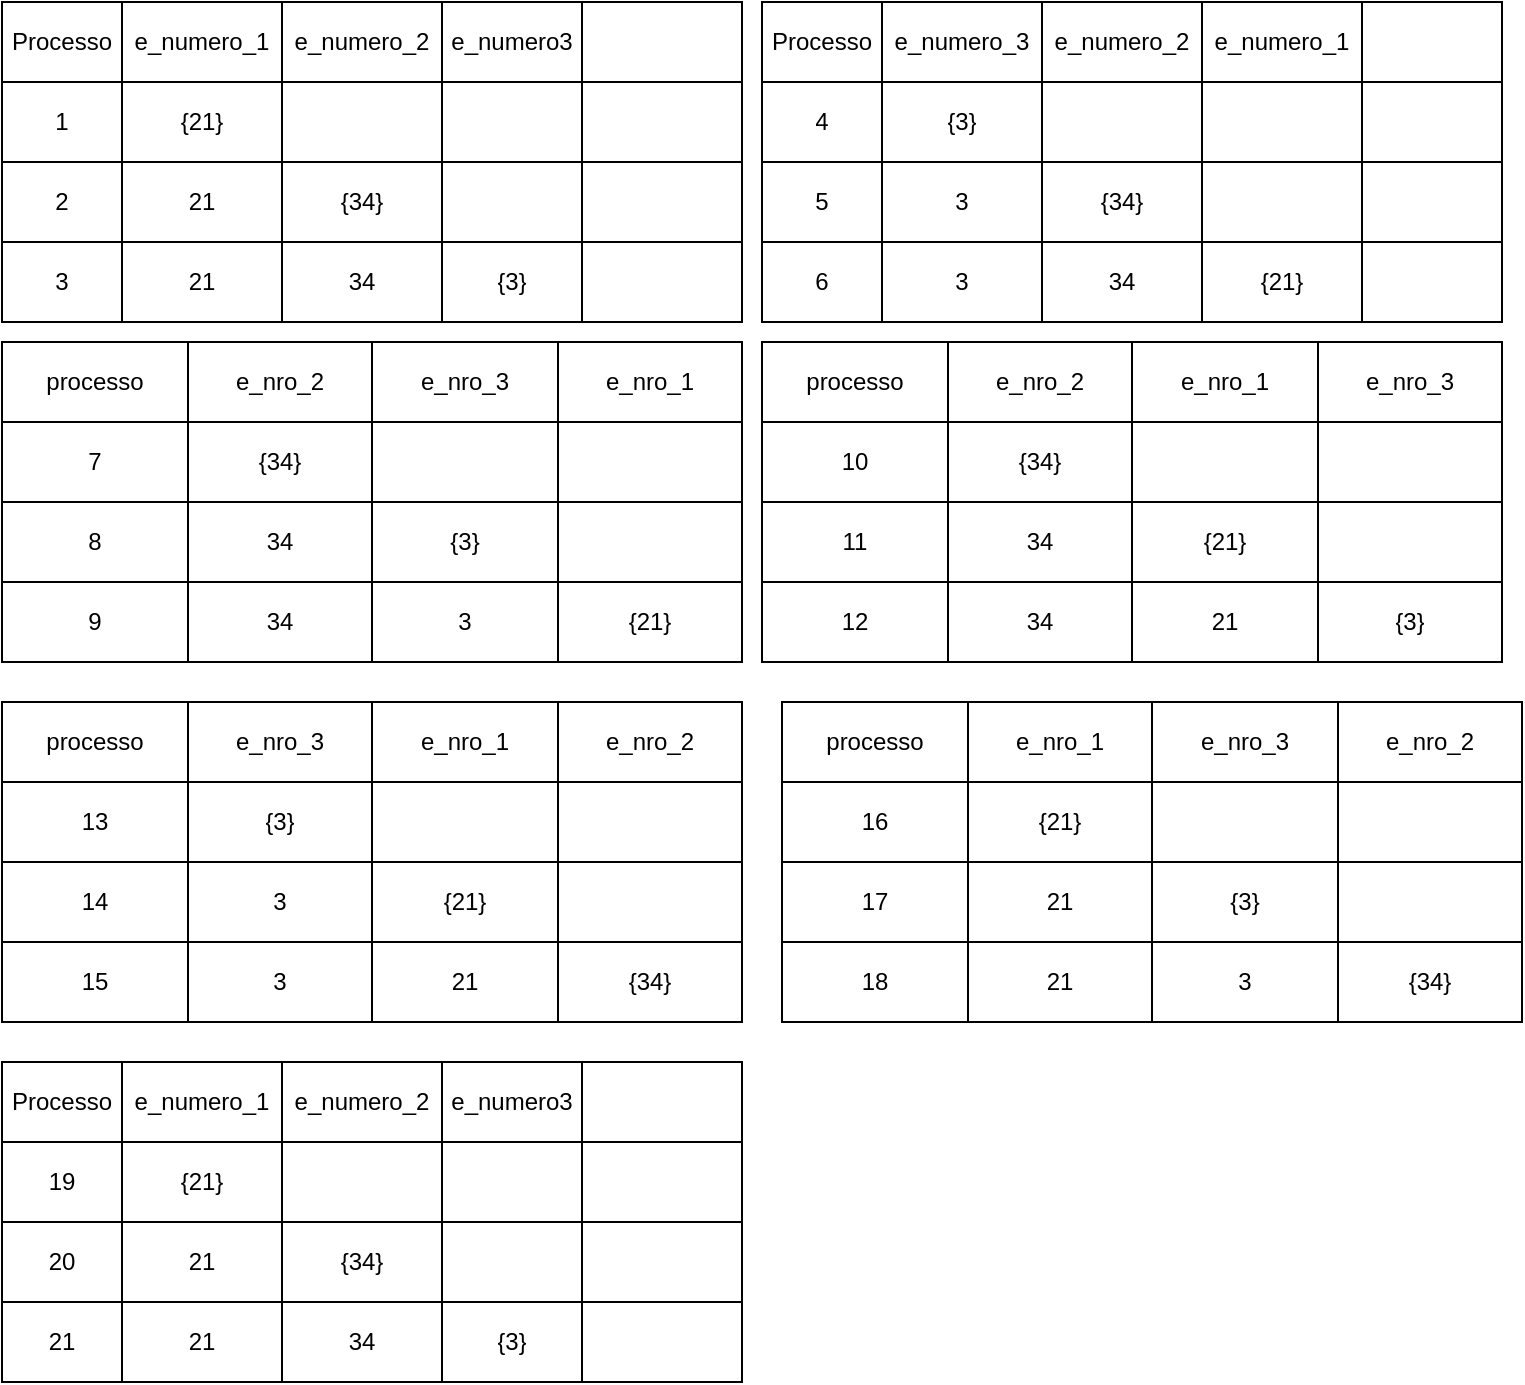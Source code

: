 <mxfile version="14.4.8" type="device" pages="3"><diagram id="QAwz5NrSrJ1W9GmxRQfM" name="Exercicio 1a - i"><mxGraphModel dx="868" dy="1619" grid="1" gridSize="10" guides="1" tooltips="1" connect="1" arrows="1" fold="1" page="1" pageScale="1" pageWidth="827" pageHeight="1169" math="0" shadow="0"><root><mxCell id="0"/><mxCell id="1" parent="0"/><mxCell id="5S5k7Tec8IfFip6eusVF-385" value="" style="shape=table;html=1;whiteSpace=wrap;startSize=0;container=1;collapsible=0;childLayout=tableLayout;" parent="1" vertex="1"><mxGeometry y="-1160" width="370" height="160" as="geometry"/></mxCell><mxCell id="5S5k7Tec8IfFip6eusVF-386" value="" style="shape=partialRectangle;html=1;whiteSpace=wrap;collapsible=0;dropTarget=0;pointerEvents=0;fillColor=none;top=0;left=0;bottom=0;right=0;points=[[0,0.5],[1,0.5]];portConstraint=eastwest;" parent="5S5k7Tec8IfFip6eusVF-385" vertex="1"><mxGeometry width="370" height="40" as="geometry"/></mxCell><mxCell id="5S5k7Tec8IfFip6eusVF-387" value="Processo" style="shape=partialRectangle;html=1;whiteSpace=wrap;connectable=0;overflow=hidden;fillColor=none;top=0;left=0;bottom=0;right=0;" parent="5S5k7Tec8IfFip6eusVF-386" vertex="1"><mxGeometry width="60" height="40" as="geometry"/></mxCell><mxCell id="5S5k7Tec8IfFip6eusVF-388" value="e_numero_1" style="shape=partialRectangle;html=1;whiteSpace=wrap;connectable=0;overflow=hidden;fillColor=none;top=0;left=0;bottom=0;right=0;" parent="5S5k7Tec8IfFip6eusVF-386" vertex="1"><mxGeometry x="60" width="80" height="40" as="geometry"/></mxCell><mxCell id="5S5k7Tec8IfFip6eusVF-389" value="e_numero_2" style="shape=partialRectangle;html=1;whiteSpace=wrap;connectable=0;overflow=hidden;fillColor=none;top=0;left=0;bottom=0;right=0;" parent="5S5k7Tec8IfFip6eusVF-386" vertex="1"><mxGeometry x="140" width="80" height="40" as="geometry"/></mxCell><mxCell id="5S5k7Tec8IfFip6eusVF-390" value="e_numero3" style="shape=partialRectangle;html=1;whiteSpace=wrap;connectable=0;overflow=hidden;fillColor=none;top=0;left=0;bottom=0;right=0;" parent="5S5k7Tec8IfFip6eusVF-386" vertex="1"><mxGeometry x="220" width="70" height="40" as="geometry"/></mxCell><mxCell id="5S5k7Tec8IfFip6eusVF-391" value="" style="shape=partialRectangle;html=1;whiteSpace=wrap;connectable=0;overflow=hidden;fillColor=none;top=0;left=0;bottom=0;right=0;" parent="5S5k7Tec8IfFip6eusVF-386" vertex="1"><mxGeometry x="290" width="80" height="40" as="geometry"/></mxCell><mxCell id="5S5k7Tec8IfFip6eusVF-392" value="" style="shape=partialRectangle;html=1;whiteSpace=wrap;collapsible=0;dropTarget=0;pointerEvents=0;fillColor=none;top=0;left=0;bottom=0;right=0;points=[[0,0.5],[1,0.5]];portConstraint=eastwest;" parent="5S5k7Tec8IfFip6eusVF-385" vertex="1"><mxGeometry y="40" width="370" height="40" as="geometry"/></mxCell><mxCell id="5S5k7Tec8IfFip6eusVF-393" value="1" style="shape=partialRectangle;html=1;whiteSpace=wrap;connectable=0;overflow=hidden;fillColor=none;top=0;left=0;bottom=0;right=0;" parent="5S5k7Tec8IfFip6eusVF-392" vertex="1"><mxGeometry width="60" height="40" as="geometry"/></mxCell><mxCell id="5S5k7Tec8IfFip6eusVF-394" value="{21}" style="shape=partialRectangle;html=1;whiteSpace=wrap;connectable=0;overflow=hidden;fillColor=none;top=0;left=0;bottom=0;right=0;" parent="5S5k7Tec8IfFip6eusVF-392" vertex="1"><mxGeometry x="60" width="80" height="40" as="geometry"/></mxCell><mxCell id="5S5k7Tec8IfFip6eusVF-395" value="" style="shape=partialRectangle;html=1;whiteSpace=wrap;connectable=0;overflow=hidden;fillColor=none;top=0;left=0;bottom=0;right=0;" parent="5S5k7Tec8IfFip6eusVF-392" vertex="1"><mxGeometry x="140" width="80" height="40" as="geometry"/></mxCell><mxCell id="5S5k7Tec8IfFip6eusVF-396" value="" style="shape=partialRectangle;html=1;whiteSpace=wrap;connectable=0;overflow=hidden;fillColor=none;top=0;left=0;bottom=0;right=0;" parent="5S5k7Tec8IfFip6eusVF-392" vertex="1"><mxGeometry x="220" width="70" height="40" as="geometry"/></mxCell><mxCell id="5S5k7Tec8IfFip6eusVF-397" value="" style="shape=partialRectangle;html=1;whiteSpace=wrap;connectable=0;overflow=hidden;fillColor=none;top=0;left=0;bottom=0;right=0;" parent="5S5k7Tec8IfFip6eusVF-392" vertex="1"><mxGeometry x="290" width="80" height="40" as="geometry"/></mxCell><mxCell id="5S5k7Tec8IfFip6eusVF-448" value="" style="shape=partialRectangle;html=1;whiteSpace=wrap;collapsible=0;dropTarget=0;pointerEvents=0;fillColor=none;top=0;left=0;bottom=0;right=0;points=[[0,0.5],[1,0.5]];portConstraint=eastwest;" parent="5S5k7Tec8IfFip6eusVF-385" vertex="1"><mxGeometry y="80" width="370" height="40" as="geometry"/></mxCell><mxCell id="5S5k7Tec8IfFip6eusVF-449" value="2" style="shape=partialRectangle;html=1;whiteSpace=wrap;connectable=0;overflow=hidden;fillColor=none;top=0;left=0;bottom=0;right=0;" parent="5S5k7Tec8IfFip6eusVF-448" vertex="1"><mxGeometry width="60" height="40" as="geometry"/></mxCell><mxCell id="5S5k7Tec8IfFip6eusVF-450" value="21" style="shape=partialRectangle;html=1;whiteSpace=wrap;connectable=0;overflow=hidden;fillColor=none;top=0;left=0;bottom=0;right=0;" parent="5S5k7Tec8IfFip6eusVF-448" vertex="1"><mxGeometry x="60" width="80" height="40" as="geometry"/></mxCell><mxCell id="5S5k7Tec8IfFip6eusVF-451" value="{34}" style="shape=partialRectangle;html=1;whiteSpace=wrap;connectable=0;overflow=hidden;fillColor=none;top=0;left=0;bottom=0;right=0;" parent="5S5k7Tec8IfFip6eusVF-448" vertex="1"><mxGeometry x="140" width="80" height="40" as="geometry"/></mxCell><mxCell id="5S5k7Tec8IfFip6eusVF-452" value="" style="shape=partialRectangle;html=1;whiteSpace=wrap;connectable=0;overflow=hidden;fillColor=none;top=0;left=0;bottom=0;right=0;" parent="5S5k7Tec8IfFip6eusVF-448" vertex="1"><mxGeometry x="220" width="70" height="40" as="geometry"/></mxCell><mxCell id="5S5k7Tec8IfFip6eusVF-453" value="" style="shape=partialRectangle;html=1;whiteSpace=wrap;connectable=0;overflow=hidden;fillColor=none;top=0;left=0;bottom=0;right=0;" parent="5S5k7Tec8IfFip6eusVF-448" vertex="1"><mxGeometry x="290" width="80" height="40" as="geometry"/></mxCell><mxCell id="5S5k7Tec8IfFip6eusVF-398" value="" style="shape=partialRectangle;html=1;whiteSpace=wrap;collapsible=0;dropTarget=0;pointerEvents=0;fillColor=none;top=0;left=0;bottom=0;right=0;points=[[0,0.5],[1,0.5]];portConstraint=eastwest;" parent="5S5k7Tec8IfFip6eusVF-385" vertex="1"><mxGeometry y="120" width="370" height="40" as="geometry"/></mxCell><mxCell id="5S5k7Tec8IfFip6eusVF-399" value="3" style="shape=partialRectangle;html=1;whiteSpace=wrap;connectable=0;overflow=hidden;fillColor=none;top=0;left=0;bottom=0;right=0;" parent="5S5k7Tec8IfFip6eusVF-398" vertex="1"><mxGeometry width="60" height="40" as="geometry"/></mxCell><mxCell id="5S5k7Tec8IfFip6eusVF-400" value="21" style="shape=partialRectangle;html=1;whiteSpace=wrap;connectable=0;overflow=hidden;fillColor=none;top=0;left=0;bottom=0;right=0;" parent="5S5k7Tec8IfFip6eusVF-398" vertex="1"><mxGeometry x="60" width="80" height="40" as="geometry"/></mxCell><mxCell id="5S5k7Tec8IfFip6eusVF-401" value="34" style="shape=partialRectangle;html=1;whiteSpace=wrap;connectable=0;overflow=hidden;fillColor=none;top=0;left=0;bottom=0;right=0;" parent="5S5k7Tec8IfFip6eusVF-398" vertex="1"><mxGeometry x="140" width="80" height="40" as="geometry"/></mxCell><mxCell id="5S5k7Tec8IfFip6eusVF-402" value="{3}" style="shape=partialRectangle;html=1;whiteSpace=wrap;connectable=0;overflow=hidden;fillColor=none;top=0;left=0;bottom=0;right=0;" parent="5S5k7Tec8IfFip6eusVF-398" vertex="1"><mxGeometry x="220" width="70" height="40" as="geometry"/></mxCell><mxCell id="5S5k7Tec8IfFip6eusVF-403" value="" style="shape=partialRectangle;html=1;whiteSpace=wrap;connectable=0;overflow=hidden;fillColor=none;top=0;left=0;bottom=0;right=0;" parent="5S5k7Tec8IfFip6eusVF-398" vertex="1"><mxGeometry x="290" width="80" height="40" as="geometry"/></mxCell><mxCell id="5S5k7Tec8IfFip6eusVF-460" value="" style="shape=table;html=1;whiteSpace=wrap;startSize=0;container=1;collapsible=0;childLayout=tableLayout;" parent="1" vertex="1"><mxGeometry x="380" y="-1160" width="370" height="160" as="geometry"/></mxCell><mxCell id="5S5k7Tec8IfFip6eusVF-461" value="" style="shape=partialRectangle;html=1;whiteSpace=wrap;collapsible=0;dropTarget=0;pointerEvents=0;fillColor=none;top=0;left=0;bottom=0;right=0;points=[[0,0.5],[1,0.5]];portConstraint=eastwest;" parent="5S5k7Tec8IfFip6eusVF-460" vertex="1"><mxGeometry width="370" height="40" as="geometry"/></mxCell><mxCell id="5S5k7Tec8IfFip6eusVF-462" value="Processo" style="shape=partialRectangle;html=1;whiteSpace=wrap;connectable=0;overflow=hidden;fillColor=none;top=0;left=0;bottom=0;right=0;" parent="5S5k7Tec8IfFip6eusVF-461" vertex="1"><mxGeometry width="60" height="40" as="geometry"/></mxCell><mxCell id="5S5k7Tec8IfFip6eusVF-463" value="e_numero_3" style="shape=partialRectangle;html=1;whiteSpace=wrap;connectable=0;overflow=hidden;fillColor=none;top=0;left=0;bottom=0;right=0;" parent="5S5k7Tec8IfFip6eusVF-461" vertex="1"><mxGeometry x="60" width="80" height="40" as="geometry"/></mxCell><mxCell id="5S5k7Tec8IfFip6eusVF-464" value="e_numero_2" style="shape=partialRectangle;html=1;whiteSpace=wrap;connectable=0;overflow=hidden;fillColor=none;top=0;left=0;bottom=0;right=0;" parent="5S5k7Tec8IfFip6eusVF-461" vertex="1"><mxGeometry x="140" width="80" height="40" as="geometry"/></mxCell><mxCell id="5S5k7Tec8IfFip6eusVF-465" value="e_numero_1" style="shape=partialRectangle;html=1;whiteSpace=wrap;connectable=0;overflow=hidden;fillColor=none;top=0;left=0;bottom=0;right=0;" parent="5S5k7Tec8IfFip6eusVF-461" vertex="1"><mxGeometry x="220" width="80" height="40" as="geometry"/></mxCell><mxCell id="5S5k7Tec8IfFip6eusVF-466" value="" style="shape=partialRectangle;html=1;whiteSpace=wrap;connectable=0;overflow=hidden;fillColor=none;top=0;left=0;bottom=0;right=0;" parent="5S5k7Tec8IfFip6eusVF-461" vertex="1"><mxGeometry x="300" width="70" height="40" as="geometry"/></mxCell><mxCell id="5S5k7Tec8IfFip6eusVF-467" value="" style="shape=partialRectangle;html=1;whiteSpace=wrap;collapsible=0;dropTarget=0;pointerEvents=0;fillColor=none;top=0;left=0;bottom=0;right=0;points=[[0,0.5],[1,0.5]];portConstraint=eastwest;" parent="5S5k7Tec8IfFip6eusVF-460" vertex="1"><mxGeometry y="40" width="370" height="40" as="geometry"/></mxCell><mxCell id="5S5k7Tec8IfFip6eusVF-468" value="4" style="shape=partialRectangle;html=1;whiteSpace=wrap;connectable=0;overflow=hidden;fillColor=none;top=0;left=0;bottom=0;right=0;" parent="5S5k7Tec8IfFip6eusVF-467" vertex="1"><mxGeometry width="60" height="40" as="geometry"/></mxCell><mxCell id="5S5k7Tec8IfFip6eusVF-469" value="{3}" style="shape=partialRectangle;html=1;whiteSpace=wrap;connectable=0;overflow=hidden;fillColor=none;top=0;left=0;bottom=0;right=0;" parent="5S5k7Tec8IfFip6eusVF-467" vertex="1"><mxGeometry x="60" width="80" height="40" as="geometry"/></mxCell><mxCell id="5S5k7Tec8IfFip6eusVF-470" value="" style="shape=partialRectangle;html=1;whiteSpace=wrap;connectable=0;overflow=hidden;fillColor=none;top=0;left=0;bottom=0;right=0;" parent="5S5k7Tec8IfFip6eusVF-467" vertex="1"><mxGeometry x="140" width="80" height="40" as="geometry"/></mxCell><mxCell id="5S5k7Tec8IfFip6eusVF-471" value="" style="shape=partialRectangle;html=1;whiteSpace=wrap;connectable=0;overflow=hidden;fillColor=none;top=0;left=0;bottom=0;right=0;" parent="5S5k7Tec8IfFip6eusVF-467" vertex="1"><mxGeometry x="220" width="80" height="40" as="geometry"/></mxCell><mxCell id="5S5k7Tec8IfFip6eusVF-472" value="" style="shape=partialRectangle;html=1;whiteSpace=wrap;connectable=0;overflow=hidden;fillColor=none;top=0;left=0;bottom=0;right=0;" parent="5S5k7Tec8IfFip6eusVF-467" vertex="1"><mxGeometry x="300" width="70" height="40" as="geometry"/></mxCell><mxCell id="5S5k7Tec8IfFip6eusVF-473" value="" style="shape=partialRectangle;html=1;whiteSpace=wrap;collapsible=0;dropTarget=0;pointerEvents=0;fillColor=none;top=0;left=0;bottom=0;right=0;points=[[0,0.5],[1,0.5]];portConstraint=eastwest;" parent="5S5k7Tec8IfFip6eusVF-460" vertex="1"><mxGeometry y="80" width="370" height="40" as="geometry"/></mxCell><mxCell id="5S5k7Tec8IfFip6eusVF-474" value="5" style="shape=partialRectangle;html=1;whiteSpace=wrap;connectable=0;overflow=hidden;fillColor=none;top=0;left=0;bottom=0;right=0;" parent="5S5k7Tec8IfFip6eusVF-473" vertex="1"><mxGeometry width="60" height="40" as="geometry"/></mxCell><mxCell id="5S5k7Tec8IfFip6eusVF-475" value="3" style="shape=partialRectangle;html=1;whiteSpace=wrap;connectable=0;overflow=hidden;fillColor=none;top=0;left=0;bottom=0;right=0;" parent="5S5k7Tec8IfFip6eusVF-473" vertex="1"><mxGeometry x="60" width="80" height="40" as="geometry"/></mxCell><mxCell id="5S5k7Tec8IfFip6eusVF-476" value="{34}" style="shape=partialRectangle;html=1;whiteSpace=wrap;connectable=0;overflow=hidden;fillColor=none;top=0;left=0;bottom=0;right=0;" parent="5S5k7Tec8IfFip6eusVF-473" vertex="1"><mxGeometry x="140" width="80" height="40" as="geometry"/></mxCell><mxCell id="5S5k7Tec8IfFip6eusVF-477" value="" style="shape=partialRectangle;html=1;whiteSpace=wrap;connectable=0;overflow=hidden;fillColor=none;top=0;left=0;bottom=0;right=0;" parent="5S5k7Tec8IfFip6eusVF-473" vertex="1"><mxGeometry x="220" width="80" height="40" as="geometry"/></mxCell><mxCell id="5S5k7Tec8IfFip6eusVF-478" value="" style="shape=partialRectangle;html=1;whiteSpace=wrap;connectable=0;overflow=hidden;fillColor=none;top=0;left=0;bottom=0;right=0;" parent="5S5k7Tec8IfFip6eusVF-473" vertex="1"><mxGeometry x="300" width="70" height="40" as="geometry"/></mxCell><mxCell id="5S5k7Tec8IfFip6eusVF-479" value="" style="shape=partialRectangle;html=1;whiteSpace=wrap;collapsible=0;dropTarget=0;pointerEvents=0;fillColor=none;top=0;left=0;bottom=0;right=0;points=[[0,0.5],[1,0.5]];portConstraint=eastwest;" parent="5S5k7Tec8IfFip6eusVF-460" vertex="1"><mxGeometry y="120" width="370" height="40" as="geometry"/></mxCell><mxCell id="5S5k7Tec8IfFip6eusVF-480" value="6" style="shape=partialRectangle;html=1;whiteSpace=wrap;connectable=0;overflow=hidden;fillColor=none;top=0;left=0;bottom=0;right=0;" parent="5S5k7Tec8IfFip6eusVF-479" vertex="1"><mxGeometry width="60" height="40" as="geometry"/></mxCell><mxCell id="5S5k7Tec8IfFip6eusVF-481" value="3" style="shape=partialRectangle;html=1;whiteSpace=wrap;connectable=0;overflow=hidden;fillColor=none;top=0;left=0;bottom=0;right=0;" parent="5S5k7Tec8IfFip6eusVF-479" vertex="1"><mxGeometry x="60" width="80" height="40" as="geometry"/></mxCell><mxCell id="5S5k7Tec8IfFip6eusVF-482" value="34" style="shape=partialRectangle;html=1;whiteSpace=wrap;connectable=0;overflow=hidden;fillColor=none;top=0;left=0;bottom=0;right=0;" parent="5S5k7Tec8IfFip6eusVF-479" vertex="1"><mxGeometry x="140" width="80" height="40" as="geometry"/></mxCell><mxCell id="5S5k7Tec8IfFip6eusVF-483" value="{21}" style="shape=partialRectangle;html=1;whiteSpace=wrap;connectable=0;overflow=hidden;fillColor=none;top=0;left=0;bottom=0;right=0;" parent="5S5k7Tec8IfFip6eusVF-479" vertex="1"><mxGeometry x="220" width="80" height="40" as="geometry"/></mxCell><mxCell id="5S5k7Tec8IfFip6eusVF-484" value="" style="shape=partialRectangle;html=1;whiteSpace=wrap;connectable=0;overflow=hidden;fillColor=none;top=0;left=0;bottom=0;right=0;" parent="5S5k7Tec8IfFip6eusVF-479" vertex="1"><mxGeometry x="300" width="70" height="40" as="geometry"/></mxCell><mxCell id="5S5k7Tec8IfFip6eusVF-485" value="" style="shape=table;html=1;whiteSpace=wrap;startSize=0;container=1;collapsible=0;childLayout=tableLayout;" parent="1" vertex="1"><mxGeometry y="-990" width="370" height="160" as="geometry"/></mxCell><mxCell id="5S5k7Tec8IfFip6eusVF-486" value="" style="shape=partialRectangle;html=1;whiteSpace=wrap;collapsible=0;dropTarget=0;pointerEvents=0;fillColor=none;top=0;left=0;bottom=0;right=0;points=[[0,0.5],[1,0.5]];portConstraint=eastwest;" parent="5S5k7Tec8IfFip6eusVF-485" vertex="1"><mxGeometry width="370" height="40" as="geometry"/></mxCell><mxCell id="5S5k7Tec8IfFip6eusVF-487" value="processo" style="shape=partialRectangle;html=1;whiteSpace=wrap;connectable=0;overflow=hidden;fillColor=none;top=0;left=0;bottom=0;right=0;" parent="5S5k7Tec8IfFip6eusVF-486" vertex="1"><mxGeometry width="93" height="40" as="geometry"/></mxCell><mxCell id="5S5k7Tec8IfFip6eusVF-488" value="e_nro_2" style="shape=partialRectangle;html=1;whiteSpace=wrap;connectable=0;overflow=hidden;fillColor=none;top=0;left=0;bottom=0;right=0;" parent="5S5k7Tec8IfFip6eusVF-486" vertex="1"><mxGeometry x="93" width="92" height="40" as="geometry"/></mxCell><mxCell id="5S5k7Tec8IfFip6eusVF-489" value="&lt;span&gt;e_nro_3&lt;/span&gt;" style="shape=partialRectangle;html=1;whiteSpace=wrap;connectable=0;overflow=hidden;fillColor=none;top=0;left=0;bottom=0;right=0;" parent="5S5k7Tec8IfFip6eusVF-486" vertex="1"><mxGeometry x="185" width="93" height="40" as="geometry"/></mxCell><mxCell id="5S5k7Tec8IfFip6eusVF-490" value="&lt;span&gt;e_nro_1&lt;/span&gt;" style="shape=partialRectangle;html=1;whiteSpace=wrap;connectable=0;overflow=hidden;fillColor=none;top=0;left=0;bottom=0;right=0;" parent="5S5k7Tec8IfFip6eusVF-486" vertex="1"><mxGeometry x="278" width="92" height="40" as="geometry"/></mxCell><mxCell id="5S5k7Tec8IfFip6eusVF-491" value="" style="shape=partialRectangle;html=1;whiteSpace=wrap;collapsible=0;dropTarget=0;pointerEvents=0;fillColor=none;top=0;left=0;bottom=0;right=0;points=[[0,0.5],[1,0.5]];portConstraint=eastwest;" parent="5S5k7Tec8IfFip6eusVF-485" vertex="1"><mxGeometry y="40" width="370" height="40" as="geometry"/></mxCell><mxCell id="5S5k7Tec8IfFip6eusVF-492" value="7" style="shape=partialRectangle;html=1;whiteSpace=wrap;connectable=0;overflow=hidden;fillColor=none;top=0;left=0;bottom=0;right=0;" parent="5S5k7Tec8IfFip6eusVF-491" vertex="1"><mxGeometry width="93" height="40" as="geometry"/></mxCell><mxCell id="5S5k7Tec8IfFip6eusVF-493" value="{34}" style="shape=partialRectangle;html=1;whiteSpace=wrap;connectable=0;overflow=hidden;fillColor=none;top=0;left=0;bottom=0;right=0;" parent="5S5k7Tec8IfFip6eusVF-491" vertex="1"><mxGeometry x="93" width="92" height="40" as="geometry"/></mxCell><mxCell id="5S5k7Tec8IfFip6eusVF-494" value="" style="shape=partialRectangle;html=1;whiteSpace=wrap;connectable=0;overflow=hidden;fillColor=none;top=0;left=0;bottom=0;right=0;" parent="5S5k7Tec8IfFip6eusVF-491" vertex="1"><mxGeometry x="185" width="93" height="40" as="geometry"/></mxCell><mxCell id="5S5k7Tec8IfFip6eusVF-495" value="" style="shape=partialRectangle;html=1;whiteSpace=wrap;connectable=0;overflow=hidden;fillColor=none;top=0;left=0;bottom=0;right=0;" parent="5S5k7Tec8IfFip6eusVF-491" vertex="1"><mxGeometry x="278" width="92" height="40" as="geometry"/></mxCell><mxCell id="5S5k7Tec8IfFip6eusVF-496" value="" style="shape=partialRectangle;html=1;whiteSpace=wrap;collapsible=0;dropTarget=0;pointerEvents=0;fillColor=none;top=0;left=0;bottom=0;right=0;points=[[0,0.5],[1,0.5]];portConstraint=eastwest;" parent="5S5k7Tec8IfFip6eusVF-485" vertex="1"><mxGeometry y="80" width="370" height="40" as="geometry"/></mxCell><mxCell id="5S5k7Tec8IfFip6eusVF-497" value="8" style="shape=partialRectangle;html=1;whiteSpace=wrap;connectable=0;overflow=hidden;fillColor=none;top=0;left=0;bottom=0;right=0;" parent="5S5k7Tec8IfFip6eusVF-496" vertex="1"><mxGeometry width="93" height="40" as="geometry"/></mxCell><mxCell id="5S5k7Tec8IfFip6eusVF-498" value="34" style="shape=partialRectangle;html=1;whiteSpace=wrap;connectable=0;overflow=hidden;fillColor=none;top=0;left=0;bottom=0;right=0;" parent="5S5k7Tec8IfFip6eusVF-496" vertex="1"><mxGeometry x="93" width="92" height="40" as="geometry"/></mxCell><mxCell id="5S5k7Tec8IfFip6eusVF-499" value="{3}" style="shape=partialRectangle;html=1;whiteSpace=wrap;connectable=0;overflow=hidden;fillColor=none;top=0;left=0;bottom=0;right=0;" parent="5S5k7Tec8IfFip6eusVF-496" vertex="1"><mxGeometry x="185" width="93" height="40" as="geometry"/></mxCell><mxCell id="5S5k7Tec8IfFip6eusVF-500" value="" style="shape=partialRectangle;html=1;whiteSpace=wrap;connectable=0;overflow=hidden;fillColor=none;top=0;left=0;bottom=0;right=0;" parent="5S5k7Tec8IfFip6eusVF-496" vertex="1"><mxGeometry x="278" width="92" height="40" as="geometry"/></mxCell><mxCell id="5S5k7Tec8IfFip6eusVF-501" value="" style="shape=partialRectangle;html=1;whiteSpace=wrap;collapsible=0;dropTarget=0;pointerEvents=0;fillColor=none;top=0;left=0;bottom=0;right=0;points=[[0,0.5],[1,0.5]];portConstraint=eastwest;" parent="5S5k7Tec8IfFip6eusVF-485" vertex="1"><mxGeometry y="120" width="370" height="40" as="geometry"/></mxCell><mxCell id="5S5k7Tec8IfFip6eusVF-502" value="9" style="shape=partialRectangle;html=1;whiteSpace=wrap;connectable=0;overflow=hidden;fillColor=none;top=0;left=0;bottom=0;right=0;" parent="5S5k7Tec8IfFip6eusVF-501" vertex="1"><mxGeometry width="93" height="40" as="geometry"/></mxCell><mxCell id="5S5k7Tec8IfFip6eusVF-503" value="34" style="shape=partialRectangle;html=1;whiteSpace=wrap;connectable=0;overflow=hidden;fillColor=none;top=0;left=0;bottom=0;right=0;" parent="5S5k7Tec8IfFip6eusVF-501" vertex="1"><mxGeometry x="93" width="92" height="40" as="geometry"/></mxCell><mxCell id="5S5k7Tec8IfFip6eusVF-504" value="3" style="shape=partialRectangle;html=1;whiteSpace=wrap;connectable=0;overflow=hidden;fillColor=none;top=0;left=0;bottom=0;right=0;" parent="5S5k7Tec8IfFip6eusVF-501" vertex="1"><mxGeometry x="185" width="93" height="40" as="geometry"/></mxCell><mxCell id="5S5k7Tec8IfFip6eusVF-505" value="{21}" style="shape=partialRectangle;html=1;whiteSpace=wrap;connectable=0;overflow=hidden;fillColor=none;top=0;left=0;bottom=0;right=0;" parent="5S5k7Tec8IfFip6eusVF-501" vertex="1"><mxGeometry x="278" width="92" height="40" as="geometry"/></mxCell><mxCell id="5S5k7Tec8IfFip6eusVF-506" value="" style="shape=table;html=1;whiteSpace=wrap;startSize=0;container=1;collapsible=0;childLayout=tableLayout;" parent="1" vertex="1"><mxGeometry x="380" y="-990" width="370" height="160" as="geometry"/></mxCell><mxCell id="5S5k7Tec8IfFip6eusVF-507" value="" style="shape=partialRectangle;html=1;whiteSpace=wrap;collapsible=0;dropTarget=0;pointerEvents=0;fillColor=none;top=0;left=0;bottom=0;right=0;points=[[0,0.5],[1,0.5]];portConstraint=eastwest;" parent="5S5k7Tec8IfFip6eusVF-506" vertex="1"><mxGeometry width="370" height="40" as="geometry"/></mxCell><mxCell id="5S5k7Tec8IfFip6eusVF-508" value="processo" style="shape=partialRectangle;html=1;whiteSpace=wrap;connectable=0;overflow=hidden;fillColor=none;top=0;left=0;bottom=0;right=0;" parent="5S5k7Tec8IfFip6eusVF-507" vertex="1"><mxGeometry width="93" height="40" as="geometry"/></mxCell><mxCell id="5S5k7Tec8IfFip6eusVF-509" value="e_nro_2" style="shape=partialRectangle;html=1;whiteSpace=wrap;connectable=0;overflow=hidden;fillColor=none;top=0;left=0;bottom=0;right=0;" parent="5S5k7Tec8IfFip6eusVF-507" vertex="1"><mxGeometry x="93" width="92" height="40" as="geometry"/></mxCell><mxCell id="5S5k7Tec8IfFip6eusVF-510" value="&lt;span&gt;e_nro_1&lt;/span&gt;" style="shape=partialRectangle;html=1;whiteSpace=wrap;connectable=0;overflow=hidden;fillColor=none;top=0;left=0;bottom=0;right=0;" parent="5S5k7Tec8IfFip6eusVF-507" vertex="1"><mxGeometry x="185" width="93" height="40" as="geometry"/></mxCell><mxCell id="5S5k7Tec8IfFip6eusVF-511" value="&lt;span&gt;e_nro_3&lt;/span&gt;" style="shape=partialRectangle;html=1;whiteSpace=wrap;connectable=0;overflow=hidden;fillColor=none;top=0;left=0;bottom=0;right=0;" parent="5S5k7Tec8IfFip6eusVF-507" vertex="1"><mxGeometry x="278" width="92" height="40" as="geometry"/></mxCell><mxCell id="5S5k7Tec8IfFip6eusVF-512" value="" style="shape=partialRectangle;html=1;whiteSpace=wrap;collapsible=0;dropTarget=0;pointerEvents=0;fillColor=none;top=0;left=0;bottom=0;right=0;points=[[0,0.5],[1,0.5]];portConstraint=eastwest;" parent="5S5k7Tec8IfFip6eusVF-506" vertex="1"><mxGeometry y="40" width="370" height="40" as="geometry"/></mxCell><mxCell id="5S5k7Tec8IfFip6eusVF-513" value="10" style="shape=partialRectangle;html=1;whiteSpace=wrap;connectable=0;overflow=hidden;fillColor=none;top=0;left=0;bottom=0;right=0;" parent="5S5k7Tec8IfFip6eusVF-512" vertex="1"><mxGeometry width="93" height="40" as="geometry"/></mxCell><mxCell id="5S5k7Tec8IfFip6eusVF-514" value="{34}" style="shape=partialRectangle;html=1;whiteSpace=wrap;connectable=0;overflow=hidden;fillColor=none;top=0;left=0;bottom=0;right=0;" parent="5S5k7Tec8IfFip6eusVF-512" vertex="1"><mxGeometry x="93" width="92" height="40" as="geometry"/></mxCell><mxCell id="5S5k7Tec8IfFip6eusVF-515" value="" style="shape=partialRectangle;html=1;whiteSpace=wrap;connectable=0;overflow=hidden;fillColor=none;top=0;left=0;bottom=0;right=0;" parent="5S5k7Tec8IfFip6eusVF-512" vertex="1"><mxGeometry x="185" width="93" height="40" as="geometry"/></mxCell><mxCell id="5S5k7Tec8IfFip6eusVF-516" value="" style="shape=partialRectangle;html=1;whiteSpace=wrap;connectable=0;overflow=hidden;fillColor=none;top=0;left=0;bottom=0;right=0;" parent="5S5k7Tec8IfFip6eusVF-512" vertex="1"><mxGeometry x="278" width="92" height="40" as="geometry"/></mxCell><mxCell id="5S5k7Tec8IfFip6eusVF-517" value="" style="shape=partialRectangle;html=1;whiteSpace=wrap;collapsible=0;dropTarget=0;pointerEvents=0;fillColor=none;top=0;left=0;bottom=0;right=0;points=[[0,0.5],[1,0.5]];portConstraint=eastwest;" parent="5S5k7Tec8IfFip6eusVF-506" vertex="1"><mxGeometry y="80" width="370" height="40" as="geometry"/></mxCell><mxCell id="5S5k7Tec8IfFip6eusVF-518" value="11" style="shape=partialRectangle;html=1;whiteSpace=wrap;connectable=0;overflow=hidden;fillColor=none;top=0;left=0;bottom=0;right=0;" parent="5S5k7Tec8IfFip6eusVF-517" vertex="1"><mxGeometry width="93" height="40" as="geometry"/></mxCell><mxCell id="5S5k7Tec8IfFip6eusVF-519" value="34" style="shape=partialRectangle;html=1;whiteSpace=wrap;connectable=0;overflow=hidden;fillColor=none;top=0;left=0;bottom=0;right=0;" parent="5S5k7Tec8IfFip6eusVF-517" vertex="1"><mxGeometry x="93" width="92" height="40" as="geometry"/></mxCell><mxCell id="5S5k7Tec8IfFip6eusVF-520" value="{21}" style="shape=partialRectangle;html=1;whiteSpace=wrap;connectable=0;overflow=hidden;fillColor=none;top=0;left=0;bottom=0;right=0;" parent="5S5k7Tec8IfFip6eusVF-517" vertex="1"><mxGeometry x="185" width="93" height="40" as="geometry"/></mxCell><mxCell id="5S5k7Tec8IfFip6eusVF-521" value="" style="shape=partialRectangle;html=1;whiteSpace=wrap;connectable=0;overflow=hidden;fillColor=none;top=0;left=0;bottom=0;right=0;" parent="5S5k7Tec8IfFip6eusVF-517" vertex="1"><mxGeometry x="278" width="92" height="40" as="geometry"/></mxCell><mxCell id="5S5k7Tec8IfFip6eusVF-522" value="" style="shape=partialRectangle;html=1;whiteSpace=wrap;collapsible=0;dropTarget=0;pointerEvents=0;fillColor=none;top=0;left=0;bottom=0;right=0;points=[[0,0.5],[1,0.5]];portConstraint=eastwest;" parent="5S5k7Tec8IfFip6eusVF-506" vertex="1"><mxGeometry y="120" width="370" height="40" as="geometry"/></mxCell><mxCell id="5S5k7Tec8IfFip6eusVF-523" value="12" style="shape=partialRectangle;html=1;whiteSpace=wrap;connectable=0;overflow=hidden;fillColor=none;top=0;left=0;bottom=0;right=0;" parent="5S5k7Tec8IfFip6eusVF-522" vertex="1"><mxGeometry width="93" height="40" as="geometry"/></mxCell><mxCell id="5S5k7Tec8IfFip6eusVF-524" value="34" style="shape=partialRectangle;html=1;whiteSpace=wrap;connectable=0;overflow=hidden;fillColor=none;top=0;left=0;bottom=0;right=0;" parent="5S5k7Tec8IfFip6eusVF-522" vertex="1"><mxGeometry x="93" width="92" height="40" as="geometry"/></mxCell><mxCell id="5S5k7Tec8IfFip6eusVF-525" value="21" style="shape=partialRectangle;html=1;whiteSpace=wrap;connectable=0;overflow=hidden;fillColor=none;top=0;left=0;bottom=0;right=0;" parent="5S5k7Tec8IfFip6eusVF-522" vertex="1"><mxGeometry x="185" width="93" height="40" as="geometry"/></mxCell><mxCell id="5S5k7Tec8IfFip6eusVF-526" value="{3}" style="shape=partialRectangle;html=1;whiteSpace=wrap;connectable=0;overflow=hidden;fillColor=none;top=0;left=0;bottom=0;right=0;" parent="5S5k7Tec8IfFip6eusVF-522" vertex="1"><mxGeometry x="278" width="92" height="40" as="geometry"/></mxCell><mxCell id="5S5k7Tec8IfFip6eusVF-527" value="" style="shape=table;html=1;whiteSpace=wrap;startSize=0;container=1;collapsible=0;childLayout=tableLayout;" parent="1" vertex="1"><mxGeometry y="-810" width="370" height="160" as="geometry"/></mxCell><mxCell id="5S5k7Tec8IfFip6eusVF-528" value="" style="shape=partialRectangle;html=1;whiteSpace=wrap;collapsible=0;dropTarget=0;pointerEvents=0;fillColor=none;top=0;left=0;bottom=0;right=0;points=[[0,0.5],[1,0.5]];portConstraint=eastwest;" parent="5S5k7Tec8IfFip6eusVF-527" vertex="1"><mxGeometry width="370" height="40" as="geometry"/></mxCell><mxCell id="5S5k7Tec8IfFip6eusVF-529" value="processo" style="shape=partialRectangle;html=1;whiteSpace=wrap;connectable=0;overflow=hidden;fillColor=none;top=0;left=0;bottom=0;right=0;" parent="5S5k7Tec8IfFip6eusVF-528" vertex="1"><mxGeometry width="93" height="40" as="geometry"/></mxCell><mxCell id="5S5k7Tec8IfFip6eusVF-530" value="e_nro_3" style="shape=partialRectangle;html=1;whiteSpace=wrap;connectable=0;overflow=hidden;fillColor=none;top=0;left=0;bottom=0;right=0;" parent="5S5k7Tec8IfFip6eusVF-528" vertex="1"><mxGeometry x="93" width="92" height="40" as="geometry"/></mxCell><mxCell id="5S5k7Tec8IfFip6eusVF-531" value="&lt;span&gt;e_nro_1&lt;/span&gt;" style="shape=partialRectangle;html=1;whiteSpace=wrap;connectable=0;overflow=hidden;fillColor=none;top=0;left=0;bottom=0;right=0;" parent="5S5k7Tec8IfFip6eusVF-528" vertex="1"><mxGeometry x="185" width="93" height="40" as="geometry"/></mxCell><mxCell id="5S5k7Tec8IfFip6eusVF-532" value="&lt;span&gt;e_nro_2&lt;/span&gt;" style="shape=partialRectangle;html=1;whiteSpace=wrap;connectable=0;overflow=hidden;fillColor=none;top=0;left=0;bottom=0;right=0;" parent="5S5k7Tec8IfFip6eusVF-528" vertex="1"><mxGeometry x="278" width="92" height="40" as="geometry"/></mxCell><mxCell id="5S5k7Tec8IfFip6eusVF-533" value="" style="shape=partialRectangle;html=1;whiteSpace=wrap;collapsible=0;dropTarget=0;pointerEvents=0;fillColor=none;top=0;left=0;bottom=0;right=0;points=[[0,0.5],[1,0.5]];portConstraint=eastwest;" parent="5S5k7Tec8IfFip6eusVF-527" vertex="1"><mxGeometry y="40" width="370" height="40" as="geometry"/></mxCell><mxCell id="5S5k7Tec8IfFip6eusVF-534" value="13" style="shape=partialRectangle;html=1;whiteSpace=wrap;connectable=0;overflow=hidden;fillColor=none;top=0;left=0;bottom=0;right=0;" parent="5S5k7Tec8IfFip6eusVF-533" vertex="1"><mxGeometry width="93" height="40" as="geometry"/></mxCell><mxCell id="5S5k7Tec8IfFip6eusVF-535" value="{3}" style="shape=partialRectangle;html=1;whiteSpace=wrap;connectable=0;overflow=hidden;fillColor=none;top=0;left=0;bottom=0;right=0;" parent="5S5k7Tec8IfFip6eusVF-533" vertex="1"><mxGeometry x="93" width="92" height="40" as="geometry"/></mxCell><mxCell id="5S5k7Tec8IfFip6eusVF-536" value="" style="shape=partialRectangle;html=1;whiteSpace=wrap;connectable=0;overflow=hidden;fillColor=none;top=0;left=0;bottom=0;right=0;" parent="5S5k7Tec8IfFip6eusVF-533" vertex="1"><mxGeometry x="185" width="93" height="40" as="geometry"/></mxCell><mxCell id="5S5k7Tec8IfFip6eusVF-537" value="" style="shape=partialRectangle;html=1;whiteSpace=wrap;connectable=0;overflow=hidden;fillColor=none;top=0;left=0;bottom=0;right=0;" parent="5S5k7Tec8IfFip6eusVF-533" vertex="1"><mxGeometry x="278" width="92" height="40" as="geometry"/></mxCell><mxCell id="5S5k7Tec8IfFip6eusVF-538" value="" style="shape=partialRectangle;html=1;whiteSpace=wrap;collapsible=0;dropTarget=0;pointerEvents=0;fillColor=none;top=0;left=0;bottom=0;right=0;points=[[0,0.5],[1,0.5]];portConstraint=eastwest;" parent="5S5k7Tec8IfFip6eusVF-527" vertex="1"><mxGeometry y="80" width="370" height="40" as="geometry"/></mxCell><mxCell id="5S5k7Tec8IfFip6eusVF-539" value="14" style="shape=partialRectangle;html=1;whiteSpace=wrap;connectable=0;overflow=hidden;fillColor=none;top=0;left=0;bottom=0;right=0;" parent="5S5k7Tec8IfFip6eusVF-538" vertex="1"><mxGeometry width="93" height="40" as="geometry"/></mxCell><mxCell id="5S5k7Tec8IfFip6eusVF-540" value="3" style="shape=partialRectangle;html=1;whiteSpace=wrap;connectable=0;overflow=hidden;fillColor=none;top=0;left=0;bottom=0;right=0;" parent="5S5k7Tec8IfFip6eusVF-538" vertex="1"><mxGeometry x="93" width="92" height="40" as="geometry"/></mxCell><mxCell id="5S5k7Tec8IfFip6eusVF-541" value="{21}" style="shape=partialRectangle;html=1;whiteSpace=wrap;connectable=0;overflow=hidden;fillColor=none;top=0;left=0;bottom=0;right=0;" parent="5S5k7Tec8IfFip6eusVF-538" vertex="1"><mxGeometry x="185" width="93" height="40" as="geometry"/></mxCell><mxCell id="5S5k7Tec8IfFip6eusVF-542" value="" style="shape=partialRectangle;html=1;whiteSpace=wrap;connectable=0;overflow=hidden;fillColor=none;top=0;left=0;bottom=0;right=0;" parent="5S5k7Tec8IfFip6eusVF-538" vertex="1"><mxGeometry x="278" width="92" height="40" as="geometry"/></mxCell><mxCell id="5S5k7Tec8IfFip6eusVF-543" value="" style="shape=partialRectangle;html=1;whiteSpace=wrap;collapsible=0;dropTarget=0;pointerEvents=0;fillColor=none;top=0;left=0;bottom=0;right=0;points=[[0,0.5],[1,0.5]];portConstraint=eastwest;" parent="5S5k7Tec8IfFip6eusVF-527" vertex="1"><mxGeometry y="120" width="370" height="40" as="geometry"/></mxCell><mxCell id="5S5k7Tec8IfFip6eusVF-544" value="15" style="shape=partialRectangle;html=1;whiteSpace=wrap;connectable=0;overflow=hidden;fillColor=none;top=0;left=0;bottom=0;right=0;" parent="5S5k7Tec8IfFip6eusVF-543" vertex="1"><mxGeometry width="93" height="40" as="geometry"/></mxCell><mxCell id="5S5k7Tec8IfFip6eusVF-545" value="3" style="shape=partialRectangle;html=1;whiteSpace=wrap;connectable=0;overflow=hidden;fillColor=none;top=0;left=0;bottom=0;right=0;" parent="5S5k7Tec8IfFip6eusVF-543" vertex="1"><mxGeometry x="93" width="92" height="40" as="geometry"/></mxCell><mxCell id="5S5k7Tec8IfFip6eusVF-546" value="21" style="shape=partialRectangle;html=1;whiteSpace=wrap;connectable=0;overflow=hidden;fillColor=none;top=0;left=0;bottom=0;right=0;" parent="5S5k7Tec8IfFip6eusVF-543" vertex="1"><mxGeometry x="185" width="93" height="40" as="geometry"/></mxCell><mxCell id="5S5k7Tec8IfFip6eusVF-547" value="{34}" style="shape=partialRectangle;html=1;whiteSpace=wrap;connectable=0;overflow=hidden;fillColor=none;top=0;left=0;bottom=0;right=0;" parent="5S5k7Tec8IfFip6eusVF-543" vertex="1"><mxGeometry x="278" width="92" height="40" as="geometry"/></mxCell><mxCell id="5S5k7Tec8IfFip6eusVF-548" value="" style="shape=table;html=1;whiteSpace=wrap;startSize=0;container=1;collapsible=0;childLayout=tableLayout;" parent="1" vertex="1"><mxGeometry x="390" y="-810" width="370" height="160" as="geometry"/></mxCell><mxCell id="5S5k7Tec8IfFip6eusVF-549" value="" style="shape=partialRectangle;html=1;whiteSpace=wrap;collapsible=0;dropTarget=0;pointerEvents=0;fillColor=none;top=0;left=0;bottom=0;right=0;points=[[0,0.5],[1,0.5]];portConstraint=eastwest;" parent="5S5k7Tec8IfFip6eusVF-548" vertex="1"><mxGeometry width="370" height="40" as="geometry"/></mxCell><mxCell id="5S5k7Tec8IfFip6eusVF-550" value="processo" style="shape=partialRectangle;html=1;whiteSpace=wrap;connectable=0;overflow=hidden;fillColor=none;top=0;left=0;bottom=0;right=0;" parent="5S5k7Tec8IfFip6eusVF-549" vertex="1"><mxGeometry width="93" height="40" as="geometry"/></mxCell><mxCell id="5S5k7Tec8IfFip6eusVF-551" value="e_nro_1" style="shape=partialRectangle;html=1;whiteSpace=wrap;connectable=0;overflow=hidden;fillColor=none;top=0;left=0;bottom=0;right=0;" parent="5S5k7Tec8IfFip6eusVF-549" vertex="1"><mxGeometry x="93" width="92" height="40" as="geometry"/></mxCell><mxCell id="5S5k7Tec8IfFip6eusVF-552" value="&lt;span&gt;e_nro_3&lt;/span&gt;" style="shape=partialRectangle;html=1;whiteSpace=wrap;connectable=0;overflow=hidden;fillColor=none;top=0;left=0;bottom=0;right=0;" parent="5S5k7Tec8IfFip6eusVF-549" vertex="1"><mxGeometry x="185" width="93" height="40" as="geometry"/></mxCell><mxCell id="5S5k7Tec8IfFip6eusVF-553" value="&lt;span&gt;e_nro_2&lt;/span&gt;" style="shape=partialRectangle;html=1;whiteSpace=wrap;connectable=0;overflow=hidden;fillColor=none;top=0;left=0;bottom=0;right=0;" parent="5S5k7Tec8IfFip6eusVF-549" vertex="1"><mxGeometry x="278" width="92" height="40" as="geometry"/></mxCell><mxCell id="5S5k7Tec8IfFip6eusVF-554" value="" style="shape=partialRectangle;html=1;whiteSpace=wrap;collapsible=0;dropTarget=0;pointerEvents=0;fillColor=none;top=0;left=0;bottom=0;right=0;points=[[0,0.5],[1,0.5]];portConstraint=eastwest;" parent="5S5k7Tec8IfFip6eusVF-548" vertex="1"><mxGeometry y="40" width="370" height="40" as="geometry"/></mxCell><mxCell id="5S5k7Tec8IfFip6eusVF-555" value="16" style="shape=partialRectangle;html=1;whiteSpace=wrap;connectable=0;overflow=hidden;fillColor=none;top=0;left=0;bottom=0;right=0;" parent="5S5k7Tec8IfFip6eusVF-554" vertex="1"><mxGeometry width="93" height="40" as="geometry"/></mxCell><mxCell id="5S5k7Tec8IfFip6eusVF-556" value="{21}" style="shape=partialRectangle;html=1;whiteSpace=wrap;connectable=0;overflow=hidden;fillColor=none;top=0;left=0;bottom=0;right=0;" parent="5S5k7Tec8IfFip6eusVF-554" vertex="1"><mxGeometry x="93" width="92" height="40" as="geometry"/></mxCell><mxCell id="5S5k7Tec8IfFip6eusVF-557" value="" style="shape=partialRectangle;html=1;whiteSpace=wrap;connectable=0;overflow=hidden;fillColor=none;top=0;left=0;bottom=0;right=0;" parent="5S5k7Tec8IfFip6eusVF-554" vertex="1"><mxGeometry x="185" width="93" height="40" as="geometry"/></mxCell><mxCell id="5S5k7Tec8IfFip6eusVF-558" value="" style="shape=partialRectangle;html=1;whiteSpace=wrap;connectable=0;overflow=hidden;fillColor=none;top=0;left=0;bottom=0;right=0;" parent="5S5k7Tec8IfFip6eusVF-554" vertex="1"><mxGeometry x="278" width="92" height="40" as="geometry"/></mxCell><mxCell id="5S5k7Tec8IfFip6eusVF-559" value="" style="shape=partialRectangle;html=1;whiteSpace=wrap;collapsible=0;dropTarget=0;pointerEvents=0;fillColor=none;top=0;left=0;bottom=0;right=0;points=[[0,0.5],[1,0.5]];portConstraint=eastwest;" parent="5S5k7Tec8IfFip6eusVF-548" vertex="1"><mxGeometry y="80" width="370" height="40" as="geometry"/></mxCell><mxCell id="5S5k7Tec8IfFip6eusVF-560" value="17" style="shape=partialRectangle;html=1;whiteSpace=wrap;connectable=0;overflow=hidden;fillColor=none;top=0;left=0;bottom=0;right=0;" parent="5S5k7Tec8IfFip6eusVF-559" vertex="1"><mxGeometry width="93" height="40" as="geometry"/></mxCell><mxCell id="5S5k7Tec8IfFip6eusVF-561" value="21" style="shape=partialRectangle;html=1;whiteSpace=wrap;connectable=0;overflow=hidden;fillColor=none;top=0;left=0;bottom=0;right=0;" parent="5S5k7Tec8IfFip6eusVF-559" vertex="1"><mxGeometry x="93" width="92" height="40" as="geometry"/></mxCell><mxCell id="5S5k7Tec8IfFip6eusVF-562" value="{3}" style="shape=partialRectangle;html=1;whiteSpace=wrap;connectable=0;overflow=hidden;fillColor=none;top=0;left=0;bottom=0;right=0;" parent="5S5k7Tec8IfFip6eusVF-559" vertex="1"><mxGeometry x="185" width="93" height="40" as="geometry"/></mxCell><mxCell id="5S5k7Tec8IfFip6eusVF-563" value="" style="shape=partialRectangle;html=1;whiteSpace=wrap;connectable=0;overflow=hidden;fillColor=none;top=0;left=0;bottom=0;right=0;" parent="5S5k7Tec8IfFip6eusVF-559" vertex="1"><mxGeometry x="278" width="92" height="40" as="geometry"/></mxCell><mxCell id="5S5k7Tec8IfFip6eusVF-564" value="" style="shape=partialRectangle;html=1;whiteSpace=wrap;collapsible=0;dropTarget=0;pointerEvents=0;fillColor=none;top=0;left=0;bottom=0;right=0;points=[[0,0.5],[1,0.5]];portConstraint=eastwest;" parent="5S5k7Tec8IfFip6eusVF-548" vertex="1"><mxGeometry y="120" width="370" height="40" as="geometry"/></mxCell><mxCell id="5S5k7Tec8IfFip6eusVF-565" value="18" style="shape=partialRectangle;html=1;whiteSpace=wrap;connectable=0;overflow=hidden;fillColor=none;top=0;left=0;bottom=0;right=0;" parent="5S5k7Tec8IfFip6eusVF-564" vertex="1"><mxGeometry width="93" height="40" as="geometry"/></mxCell><mxCell id="5S5k7Tec8IfFip6eusVF-566" value="21" style="shape=partialRectangle;html=1;whiteSpace=wrap;connectable=0;overflow=hidden;fillColor=none;top=0;left=0;bottom=0;right=0;" parent="5S5k7Tec8IfFip6eusVF-564" vertex="1"><mxGeometry x="93" width="92" height="40" as="geometry"/></mxCell><mxCell id="5S5k7Tec8IfFip6eusVF-567" value="3" style="shape=partialRectangle;html=1;whiteSpace=wrap;connectable=0;overflow=hidden;fillColor=none;top=0;left=0;bottom=0;right=0;" parent="5S5k7Tec8IfFip6eusVF-564" vertex="1"><mxGeometry x="185" width="93" height="40" as="geometry"/></mxCell><mxCell id="5S5k7Tec8IfFip6eusVF-568" value="{34}" style="shape=partialRectangle;html=1;whiteSpace=wrap;connectable=0;overflow=hidden;fillColor=none;top=0;left=0;bottom=0;right=0;" parent="5S5k7Tec8IfFip6eusVF-564" vertex="1"><mxGeometry x="278" width="92" height="40" as="geometry"/></mxCell><mxCell id="5S5k7Tec8IfFip6eusVF-590" value="" style="shape=table;html=1;whiteSpace=wrap;startSize=0;container=1;collapsible=0;childLayout=tableLayout;" parent="1" vertex="1"><mxGeometry y="-630" width="370" height="160" as="geometry"/></mxCell><mxCell id="5S5k7Tec8IfFip6eusVF-591" value="" style="shape=partialRectangle;html=1;whiteSpace=wrap;collapsible=0;dropTarget=0;pointerEvents=0;fillColor=none;top=0;left=0;bottom=0;right=0;points=[[0,0.5],[1,0.5]];portConstraint=eastwest;" parent="5S5k7Tec8IfFip6eusVF-590" vertex="1"><mxGeometry width="370" height="40" as="geometry"/></mxCell><mxCell id="5S5k7Tec8IfFip6eusVF-592" value="Processo" style="shape=partialRectangle;html=1;whiteSpace=wrap;connectable=0;overflow=hidden;fillColor=none;top=0;left=0;bottom=0;right=0;" parent="5S5k7Tec8IfFip6eusVF-591" vertex="1"><mxGeometry width="60" height="40" as="geometry"/></mxCell><mxCell id="5S5k7Tec8IfFip6eusVF-593" value="e_numero_1" style="shape=partialRectangle;html=1;whiteSpace=wrap;connectable=0;overflow=hidden;fillColor=none;top=0;left=0;bottom=0;right=0;" parent="5S5k7Tec8IfFip6eusVF-591" vertex="1"><mxGeometry x="60" width="80" height="40" as="geometry"/></mxCell><mxCell id="5S5k7Tec8IfFip6eusVF-594" value="e_numero_2" style="shape=partialRectangle;html=1;whiteSpace=wrap;connectable=0;overflow=hidden;fillColor=none;top=0;left=0;bottom=0;right=0;" parent="5S5k7Tec8IfFip6eusVF-591" vertex="1"><mxGeometry x="140" width="80" height="40" as="geometry"/></mxCell><mxCell id="5S5k7Tec8IfFip6eusVF-595" value="e_numero3" style="shape=partialRectangle;html=1;whiteSpace=wrap;connectable=0;overflow=hidden;fillColor=none;top=0;left=0;bottom=0;right=0;" parent="5S5k7Tec8IfFip6eusVF-591" vertex="1"><mxGeometry x="220" width="70" height="40" as="geometry"/></mxCell><mxCell id="5S5k7Tec8IfFip6eusVF-596" value="" style="shape=partialRectangle;html=1;whiteSpace=wrap;connectable=0;overflow=hidden;fillColor=none;top=0;left=0;bottom=0;right=0;" parent="5S5k7Tec8IfFip6eusVF-591" vertex="1"><mxGeometry x="290" width="80" height="40" as="geometry"/></mxCell><mxCell id="5S5k7Tec8IfFip6eusVF-597" value="" style="shape=partialRectangle;html=1;whiteSpace=wrap;collapsible=0;dropTarget=0;pointerEvents=0;fillColor=none;top=0;left=0;bottom=0;right=0;points=[[0,0.5],[1,0.5]];portConstraint=eastwest;" parent="5S5k7Tec8IfFip6eusVF-590" vertex="1"><mxGeometry y="40" width="370" height="40" as="geometry"/></mxCell><mxCell id="5S5k7Tec8IfFip6eusVF-598" value="19" style="shape=partialRectangle;html=1;whiteSpace=wrap;connectable=0;overflow=hidden;fillColor=none;top=0;left=0;bottom=0;right=0;" parent="5S5k7Tec8IfFip6eusVF-597" vertex="1"><mxGeometry width="60" height="40" as="geometry"/></mxCell><mxCell id="5S5k7Tec8IfFip6eusVF-599" value="{21}" style="shape=partialRectangle;html=1;whiteSpace=wrap;connectable=0;overflow=hidden;fillColor=none;top=0;left=0;bottom=0;right=0;" parent="5S5k7Tec8IfFip6eusVF-597" vertex="1"><mxGeometry x="60" width="80" height="40" as="geometry"/></mxCell><mxCell id="5S5k7Tec8IfFip6eusVF-600" value="" style="shape=partialRectangle;html=1;whiteSpace=wrap;connectable=0;overflow=hidden;fillColor=none;top=0;left=0;bottom=0;right=0;" parent="5S5k7Tec8IfFip6eusVF-597" vertex="1"><mxGeometry x="140" width="80" height="40" as="geometry"/></mxCell><mxCell id="5S5k7Tec8IfFip6eusVF-601" value="" style="shape=partialRectangle;html=1;whiteSpace=wrap;connectable=0;overflow=hidden;fillColor=none;top=0;left=0;bottom=0;right=0;" parent="5S5k7Tec8IfFip6eusVF-597" vertex="1"><mxGeometry x="220" width="70" height="40" as="geometry"/></mxCell><mxCell id="5S5k7Tec8IfFip6eusVF-602" value="" style="shape=partialRectangle;html=1;whiteSpace=wrap;connectable=0;overflow=hidden;fillColor=none;top=0;left=0;bottom=0;right=0;" parent="5S5k7Tec8IfFip6eusVF-597" vertex="1"><mxGeometry x="290" width="80" height="40" as="geometry"/></mxCell><mxCell id="5S5k7Tec8IfFip6eusVF-603" value="" style="shape=partialRectangle;html=1;whiteSpace=wrap;collapsible=0;dropTarget=0;pointerEvents=0;fillColor=none;top=0;left=0;bottom=0;right=0;points=[[0,0.5],[1,0.5]];portConstraint=eastwest;" parent="5S5k7Tec8IfFip6eusVF-590" vertex="1"><mxGeometry y="80" width="370" height="40" as="geometry"/></mxCell><mxCell id="5S5k7Tec8IfFip6eusVF-604" value="20" style="shape=partialRectangle;html=1;whiteSpace=wrap;connectable=0;overflow=hidden;fillColor=none;top=0;left=0;bottom=0;right=0;" parent="5S5k7Tec8IfFip6eusVF-603" vertex="1"><mxGeometry width="60" height="40" as="geometry"/></mxCell><mxCell id="5S5k7Tec8IfFip6eusVF-605" value="21" style="shape=partialRectangle;html=1;whiteSpace=wrap;connectable=0;overflow=hidden;fillColor=none;top=0;left=0;bottom=0;right=0;" parent="5S5k7Tec8IfFip6eusVF-603" vertex="1"><mxGeometry x="60" width="80" height="40" as="geometry"/></mxCell><mxCell id="5S5k7Tec8IfFip6eusVF-606" value="{34}" style="shape=partialRectangle;html=1;whiteSpace=wrap;connectable=0;overflow=hidden;fillColor=none;top=0;left=0;bottom=0;right=0;" parent="5S5k7Tec8IfFip6eusVF-603" vertex="1"><mxGeometry x="140" width="80" height="40" as="geometry"/></mxCell><mxCell id="5S5k7Tec8IfFip6eusVF-607" value="" style="shape=partialRectangle;html=1;whiteSpace=wrap;connectable=0;overflow=hidden;fillColor=none;top=0;left=0;bottom=0;right=0;" parent="5S5k7Tec8IfFip6eusVF-603" vertex="1"><mxGeometry x="220" width="70" height="40" as="geometry"/></mxCell><mxCell id="5S5k7Tec8IfFip6eusVF-608" value="" style="shape=partialRectangle;html=1;whiteSpace=wrap;connectable=0;overflow=hidden;fillColor=none;top=0;left=0;bottom=0;right=0;" parent="5S5k7Tec8IfFip6eusVF-603" vertex="1"><mxGeometry x="290" width="80" height="40" as="geometry"/></mxCell><mxCell id="5S5k7Tec8IfFip6eusVF-609" value="" style="shape=partialRectangle;html=1;whiteSpace=wrap;collapsible=0;dropTarget=0;pointerEvents=0;fillColor=none;top=0;left=0;bottom=0;right=0;points=[[0,0.5],[1,0.5]];portConstraint=eastwest;" parent="5S5k7Tec8IfFip6eusVF-590" vertex="1"><mxGeometry y="120" width="370" height="40" as="geometry"/></mxCell><mxCell id="5S5k7Tec8IfFip6eusVF-610" value="21" style="shape=partialRectangle;html=1;whiteSpace=wrap;connectable=0;overflow=hidden;fillColor=none;top=0;left=0;bottom=0;right=0;" parent="5S5k7Tec8IfFip6eusVF-609" vertex="1"><mxGeometry width="60" height="40" as="geometry"/></mxCell><mxCell id="5S5k7Tec8IfFip6eusVF-611" value="21" style="shape=partialRectangle;html=1;whiteSpace=wrap;connectable=0;overflow=hidden;fillColor=none;top=0;left=0;bottom=0;right=0;" parent="5S5k7Tec8IfFip6eusVF-609" vertex="1"><mxGeometry x="60" width="80" height="40" as="geometry"/></mxCell><mxCell id="5S5k7Tec8IfFip6eusVF-612" value="34" style="shape=partialRectangle;html=1;whiteSpace=wrap;connectable=0;overflow=hidden;fillColor=none;top=0;left=0;bottom=0;right=0;" parent="5S5k7Tec8IfFip6eusVF-609" vertex="1"><mxGeometry x="140" width="80" height="40" as="geometry"/></mxCell><mxCell id="5S5k7Tec8IfFip6eusVF-613" value="{3}" style="shape=partialRectangle;html=1;whiteSpace=wrap;connectable=0;overflow=hidden;fillColor=none;top=0;left=0;bottom=0;right=0;" parent="5S5k7Tec8IfFip6eusVF-609" vertex="1"><mxGeometry x="220" width="70" height="40" as="geometry"/></mxCell><mxCell id="5S5k7Tec8IfFip6eusVF-614" value="" style="shape=partialRectangle;html=1;whiteSpace=wrap;connectable=0;overflow=hidden;fillColor=none;top=0;left=0;bottom=0;right=0;" parent="5S5k7Tec8IfFip6eusVF-609" vertex="1"><mxGeometry x="290" width="80" height="40" as="geometry"/></mxCell></root></mxGraphModel></diagram><diagram id="tMIpabDni_XM-pOYKnZo" name="Exercicio 1a - ii"><mxGraphModel dx="868" dy="1619" grid="1" gridSize="10" guides="1" tooltips="1" connect="1" arrows="1" fold="1" page="1" pageScale="1" pageWidth="827" pageHeight="1169" math="0" shadow="0"><root><mxCell id="9rveCBsMiCPKKDs9ncBm-0"/><mxCell id="9rveCBsMiCPKKDs9ncBm-1" parent="9rveCBsMiCPKKDs9ncBm-0"/><mxCell id="ZVIyHBUI9-JLGR8ZvL8W-0" value="" style="shape=table;html=1;whiteSpace=wrap;startSize=0;container=1;collapsible=0;childLayout=tableLayout;" parent="9rveCBsMiCPKKDs9ncBm-1" vertex="1"><mxGeometry y="-1160" width="370" height="160" as="geometry"/></mxCell><mxCell id="ZVIyHBUI9-JLGR8ZvL8W-1" value="" style="shape=partialRectangle;html=1;whiteSpace=wrap;collapsible=0;dropTarget=0;pointerEvents=0;fillColor=none;top=0;left=0;bottom=0;right=0;points=[[0,0.5],[1,0.5]];portConstraint=eastwest;" parent="ZVIyHBUI9-JLGR8ZvL8W-0" vertex="1"><mxGeometry width="370" height="40" as="geometry"/></mxCell><mxCell id="ZVIyHBUI9-JLGR8ZvL8W-2" value="Processo" style="shape=partialRectangle;html=1;whiteSpace=wrap;connectable=0;overflow=hidden;fillColor=none;top=0;left=0;bottom=0;right=0;" parent="ZVIyHBUI9-JLGR8ZvL8W-1" vertex="1"><mxGeometry width="60" height="40" as="geometry"/></mxCell><mxCell id="ZVIyHBUI9-JLGR8ZvL8W-3" value="e_numero_1" style="shape=partialRectangle;html=1;whiteSpace=wrap;connectable=0;overflow=hidden;fillColor=none;top=0;left=0;bottom=0;right=0;" parent="ZVIyHBUI9-JLGR8ZvL8W-1" vertex="1"><mxGeometry x="60" width="80" height="40" as="geometry"/></mxCell><mxCell id="ZVIyHBUI9-JLGR8ZvL8W-4" value="e_numero_2" style="shape=partialRectangle;html=1;whiteSpace=wrap;connectable=0;overflow=hidden;fillColor=none;top=0;left=0;bottom=0;right=0;" parent="ZVIyHBUI9-JLGR8ZvL8W-1" vertex="1"><mxGeometry x="140" width="80" height="40" as="geometry"/></mxCell><mxCell id="ZVIyHBUI9-JLGR8ZvL8W-5" value="e_numero3" style="shape=partialRectangle;html=1;whiteSpace=wrap;connectable=0;overflow=hidden;fillColor=none;top=0;left=0;bottom=0;right=0;" parent="ZVIyHBUI9-JLGR8ZvL8W-1" vertex="1"><mxGeometry x="220" width="70" height="40" as="geometry"/></mxCell><mxCell id="ZVIyHBUI9-JLGR8ZvL8W-6" value="" style="shape=partialRectangle;html=1;whiteSpace=wrap;connectable=0;overflow=hidden;fillColor=none;top=0;left=0;bottom=0;right=0;" parent="ZVIyHBUI9-JLGR8ZvL8W-1" vertex="1"><mxGeometry x="290" width="80" height="40" as="geometry"/></mxCell><mxCell id="ZVIyHBUI9-JLGR8ZvL8W-7" value="" style="shape=partialRectangle;html=1;whiteSpace=wrap;collapsible=0;dropTarget=0;pointerEvents=0;fillColor=none;top=0;left=0;bottom=0;right=0;points=[[0,0.5],[1,0.5]];portConstraint=eastwest;" parent="ZVIyHBUI9-JLGR8ZvL8W-0" vertex="1"><mxGeometry y="40" width="370" height="40" as="geometry"/></mxCell><mxCell id="ZVIyHBUI9-JLGR8ZvL8W-8" value="1" style="shape=partialRectangle;html=1;whiteSpace=wrap;connectable=0;overflow=hidden;fillColor=none;top=0;left=0;bottom=0;right=0;" parent="ZVIyHBUI9-JLGR8ZvL8W-7" vertex="1"><mxGeometry width="60" height="40" as="geometry"/></mxCell><mxCell id="ZVIyHBUI9-JLGR8ZvL8W-9" value="{10}" style="shape=partialRectangle;html=1;whiteSpace=wrap;connectable=0;overflow=hidden;fillColor=none;top=0;left=0;bottom=0;right=0;" parent="ZVIyHBUI9-JLGR8ZvL8W-7" vertex="1"><mxGeometry x="60" width="80" height="40" as="geometry"/></mxCell><mxCell id="ZVIyHBUI9-JLGR8ZvL8W-10" value="" style="shape=partialRectangle;html=1;whiteSpace=wrap;connectable=0;overflow=hidden;fillColor=none;top=0;left=0;bottom=0;right=0;" parent="ZVIyHBUI9-JLGR8ZvL8W-7" vertex="1"><mxGeometry x="140" width="80" height="40" as="geometry"/></mxCell><mxCell id="ZVIyHBUI9-JLGR8ZvL8W-11" value="" style="shape=partialRectangle;html=1;whiteSpace=wrap;connectable=0;overflow=hidden;fillColor=none;top=0;left=0;bottom=0;right=0;" parent="ZVIyHBUI9-JLGR8ZvL8W-7" vertex="1"><mxGeometry x="220" width="70" height="40" as="geometry"/></mxCell><mxCell id="ZVIyHBUI9-JLGR8ZvL8W-12" value="" style="shape=partialRectangle;html=1;whiteSpace=wrap;connectable=0;overflow=hidden;fillColor=none;top=0;left=0;bottom=0;right=0;" parent="ZVIyHBUI9-JLGR8ZvL8W-7" vertex="1"><mxGeometry x="290" width="80" height="40" as="geometry"/></mxCell><mxCell id="ZVIyHBUI9-JLGR8ZvL8W-13" value="" style="shape=partialRectangle;html=1;whiteSpace=wrap;collapsible=0;dropTarget=0;pointerEvents=0;fillColor=none;top=0;left=0;bottom=0;right=0;points=[[0,0.5],[1,0.5]];portConstraint=eastwest;" parent="ZVIyHBUI9-JLGR8ZvL8W-0" vertex="1"><mxGeometry y="80" width="370" height="40" as="geometry"/></mxCell><mxCell id="ZVIyHBUI9-JLGR8ZvL8W-14" value="2" style="shape=partialRectangle;html=1;whiteSpace=wrap;connectable=0;overflow=hidden;fillColor=none;top=0;left=0;bottom=0;right=0;" parent="ZVIyHBUI9-JLGR8ZvL8W-13" vertex="1"><mxGeometry width="60" height="40" as="geometry"/></mxCell><mxCell id="ZVIyHBUI9-JLGR8ZvL8W-15" value="10" style="shape=partialRectangle;html=1;whiteSpace=wrap;connectable=0;overflow=hidden;fillColor=none;top=0;left=0;bottom=0;right=0;" parent="ZVIyHBUI9-JLGR8ZvL8W-13" vertex="1"><mxGeometry x="60" width="80" height="40" as="geometry"/></mxCell><mxCell id="ZVIyHBUI9-JLGR8ZvL8W-16" value="{2}" style="shape=partialRectangle;html=1;whiteSpace=wrap;connectable=0;overflow=hidden;fillColor=none;top=0;left=0;bottom=0;right=0;" parent="ZVIyHBUI9-JLGR8ZvL8W-13" vertex="1"><mxGeometry x="140" width="80" height="40" as="geometry"/></mxCell><mxCell id="ZVIyHBUI9-JLGR8ZvL8W-17" value="" style="shape=partialRectangle;html=1;whiteSpace=wrap;connectable=0;overflow=hidden;fillColor=none;top=0;left=0;bottom=0;right=0;" parent="ZVIyHBUI9-JLGR8ZvL8W-13" vertex="1"><mxGeometry x="220" width="70" height="40" as="geometry"/></mxCell><mxCell id="ZVIyHBUI9-JLGR8ZvL8W-18" value="" style="shape=partialRectangle;html=1;whiteSpace=wrap;connectable=0;overflow=hidden;fillColor=none;top=0;left=0;bottom=0;right=0;" parent="ZVIyHBUI9-JLGR8ZvL8W-13" vertex="1"><mxGeometry x="290" width="80" height="40" as="geometry"/></mxCell><mxCell id="ZVIyHBUI9-JLGR8ZvL8W-19" value="" style="shape=partialRectangle;html=1;whiteSpace=wrap;collapsible=0;dropTarget=0;pointerEvents=0;fillColor=none;top=0;left=0;bottom=0;right=0;points=[[0,0.5],[1,0.5]];portConstraint=eastwest;" parent="ZVIyHBUI9-JLGR8ZvL8W-0" vertex="1"><mxGeometry y="120" width="370" height="40" as="geometry"/></mxCell><mxCell id="ZVIyHBUI9-JLGR8ZvL8W-20" value="3" style="shape=partialRectangle;html=1;whiteSpace=wrap;connectable=0;overflow=hidden;fillColor=none;top=0;left=0;bottom=0;right=0;" parent="ZVIyHBUI9-JLGR8ZvL8W-19" vertex="1"><mxGeometry width="60" height="40" as="geometry"/></mxCell><mxCell id="ZVIyHBUI9-JLGR8ZvL8W-21" value="10" style="shape=partialRectangle;html=1;whiteSpace=wrap;connectable=0;overflow=hidden;fillColor=none;top=0;left=0;bottom=0;right=0;" parent="ZVIyHBUI9-JLGR8ZvL8W-19" vertex="1"><mxGeometry x="60" width="80" height="40" as="geometry"/></mxCell><mxCell id="ZVIyHBUI9-JLGR8ZvL8W-22" value="2" style="shape=partialRectangle;html=1;whiteSpace=wrap;connectable=0;overflow=hidden;fillColor=none;top=0;left=0;bottom=0;right=0;" parent="ZVIyHBUI9-JLGR8ZvL8W-19" vertex="1"><mxGeometry x="140" width="80" height="40" as="geometry"/></mxCell><mxCell id="ZVIyHBUI9-JLGR8ZvL8W-23" value="{20}" style="shape=partialRectangle;html=1;whiteSpace=wrap;connectable=0;overflow=hidden;fillColor=none;top=0;left=0;bottom=0;right=0;" parent="ZVIyHBUI9-JLGR8ZvL8W-19" vertex="1"><mxGeometry x="220" width="70" height="40" as="geometry"/></mxCell><mxCell id="ZVIyHBUI9-JLGR8ZvL8W-24" value="" style="shape=partialRectangle;html=1;whiteSpace=wrap;connectable=0;overflow=hidden;fillColor=none;top=0;left=0;bottom=0;right=0;" parent="ZVIyHBUI9-JLGR8ZvL8W-19" vertex="1"><mxGeometry x="290" width="80" height="40" as="geometry"/></mxCell><mxCell id="ZVIyHBUI9-JLGR8ZvL8W-25" value="" style="shape=table;html=1;whiteSpace=wrap;startSize=0;container=1;collapsible=0;childLayout=tableLayout;" parent="9rveCBsMiCPKKDs9ncBm-1" vertex="1"><mxGeometry x="380" y="-1160" width="370" height="160" as="geometry"/></mxCell><mxCell id="ZVIyHBUI9-JLGR8ZvL8W-26" value="" style="shape=partialRectangle;html=1;whiteSpace=wrap;collapsible=0;dropTarget=0;pointerEvents=0;fillColor=none;top=0;left=0;bottom=0;right=0;points=[[0,0.5],[1,0.5]];portConstraint=eastwest;" parent="ZVIyHBUI9-JLGR8ZvL8W-25" vertex="1"><mxGeometry width="370" height="40" as="geometry"/></mxCell><mxCell id="ZVIyHBUI9-JLGR8ZvL8W-27" value="Processo" style="shape=partialRectangle;html=1;whiteSpace=wrap;connectable=0;overflow=hidden;fillColor=none;top=0;left=0;bottom=0;right=0;" parent="ZVIyHBUI9-JLGR8ZvL8W-26" vertex="1"><mxGeometry width="60" height="40" as="geometry"/></mxCell><mxCell id="ZVIyHBUI9-JLGR8ZvL8W-28" value="e_numero_3" style="shape=partialRectangle;html=1;whiteSpace=wrap;connectable=0;overflow=hidden;fillColor=none;top=0;left=0;bottom=0;right=0;" parent="ZVIyHBUI9-JLGR8ZvL8W-26" vertex="1"><mxGeometry x="60" width="80" height="40" as="geometry"/></mxCell><mxCell id="ZVIyHBUI9-JLGR8ZvL8W-29" value="e_numero_2" style="shape=partialRectangle;html=1;whiteSpace=wrap;connectable=0;overflow=hidden;fillColor=none;top=0;left=0;bottom=0;right=0;" parent="ZVIyHBUI9-JLGR8ZvL8W-26" vertex="1"><mxGeometry x="140" width="80" height="40" as="geometry"/></mxCell><mxCell id="ZVIyHBUI9-JLGR8ZvL8W-30" value="e_numero_1" style="shape=partialRectangle;html=1;whiteSpace=wrap;connectable=0;overflow=hidden;fillColor=none;top=0;left=0;bottom=0;right=0;" parent="ZVIyHBUI9-JLGR8ZvL8W-26" vertex="1"><mxGeometry x="220" width="80" height="40" as="geometry"/></mxCell><mxCell id="ZVIyHBUI9-JLGR8ZvL8W-31" value="" style="shape=partialRectangle;html=1;whiteSpace=wrap;connectable=0;overflow=hidden;fillColor=none;top=0;left=0;bottom=0;right=0;" parent="ZVIyHBUI9-JLGR8ZvL8W-26" vertex="1"><mxGeometry x="300" width="70" height="40" as="geometry"/></mxCell><mxCell id="ZVIyHBUI9-JLGR8ZvL8W-32" value="" style="shape=partialRectangle;html=1;whiteSpace=wrap;collapsible=0;dropTarget=0;pointerEvents=0;fillColor=none;top=0;left=0;bottom=0;right=0;points=[[0,0.5],[1,0.5]];portConstraint=eastwest;" parent="ZVIyHBUI9-JLGR8ZvL8W-25" vertex="1"><mxGeometry y="40" width="370" height="40" as="geometry"/></mxCell><mxCell id="ZVIyHBUI9-JLGR8ZvL8W-33" value="4" style="shape=partialRectangle;html=1;whiteSpace=wrap;connectable=0;overflow=hidden;fillColor=none;top=0;left=0;bottom=0;right=0;" parent="ZVIyHBUI9-JLGR8ZvL8W-32" vertex="1"><mxGeometry width="60" height="40" as="geometry"/></mxCell><mxCell id="ZVIyHBUI9-JLGR8ZvL8W-34" value="{20}" style="shape=partialRectangle;html=1;whiteSpace=wrap;connectable=0;overflow=hidden;fillColor=none;top=0;left=0;bottom=0;right=0;" parent="ZVIyHBUI9-JLGR8ZvL8W-32" vertex="1"><mxGeometry x="60" width="80" height="40" as="geometry"/></mxCell><mxCell id="ZVIyHBUI9-JLGR8ZvL8W-35" value="" style="shape=partialRectangle;html=1;whiteSpace=wrap;connectable=0;overflow=hidden;fillColor=none;top=0;left=0;bottom=0;right=0;" parent="ZVIyHBUI9-JLGR8ZvL8W-32" vertex="1"><mxGeometry x="140" width="80" height="40" as="geometry"/></mxCell><mxCell id="ZVIyHBUI9-JLGR8ZvL8W-36" value="" style="shape=partialRectangle;html=1;whiteSpace=wrap;connectable=0;overflow=hidden;fillColor=none;top=0;left=0;bottom=0;right=0;" parent="ZVIyHBUI9-JLGR8ZvL8W-32" vertex="1"><mxGeometry x="220" width="80" height="40" as="geometry"/></mxCell><mxCell id="ZVIyHBUI9-JLGR8ZvL8W-37" value="" style="shape=partialRectangle;html=1;whiteSpace=wrap;connectable=0;overflow=hidden;fillColor=none;top=0;left=0;bottom=0;right=0;" parent="ZVIyHBUI9-JLGR8ZvL8W-32" vertex="1"><mxGeometry x="300" width="70" height="40" as="geometry"/></mxCell><mxCell id="ZVIyHBUI9-JLGR8ZvL8W-38" value="" style="shape=partialRectangle;html=1;whiteSpace=wrap;collapsible=0;dropTarget=0;pointerEvents=0;fillColor=none;top=0;left=0;bottom=0;right=0;points=[[0,0.5],[1,0.5]];portConstraint=eastwest;" parent="ZVIyHBUI9-JLGR8ZvL8W-25" vertex="1"><mxGeometry y="80" width="370" height="40" as="geometry"/></mxCell><mxCell id="ZVIyHBUI9-JLGR8ZvL8W-39" value="5" style="shape=partialRectangle;html=1;whiteSpace=wrap;connectable=0;overflow=hidden;fillColor=none;top=0;left=0;bottom=0;right=0;" parent="ZVIyHBUI9-JLGR8ZvL8W-38" vertex="1"><mxGeometry width="60" height="40" as="geometry"/></mxCell><mxCell id="ZVIyHBUI9-JLGR8ZvL8W-40" value="20" style="shape=partialRectangle;html=1;whiteSpace=wrap;connectable=0;overflow=hidden;fillColor=none;top=0;left=0;bottom=0;right=0;" parent="ZVIyHBUI9-JLGR8ZvL8W-38" vertex="1"><mxGeometry x="60" width="80" height="40" as="geometry"/></mxCell><mxCell id="ZVIyHBUI9-JLGR8ZvL8W-41" value="{2}" style="shape=partialRectangle;html=1;whiteSpace=wrap;connectable=0;overflow=hidden;fillColor=none;top=0;left=0;bottom=0;right=0;" parent="ZVIyHBUI9-JLGR8ZvL8W-38" vertex="1"><mxGeometry x="140" width="80" height="40" as="geometry"/></mxCell><mxCell id="ZVIyHBUI9-JLGR8ZvL8W-42" value="" style="shape=partialRectangle;html=1;whiteSpace=wrap;connectable=0;overflow=hidden;fillColor=none;top=0;left=0;bottom=0;right=0;" parent="ZVIyHBUI9-JLGR8ZvL8W-38" vertex="1"><mxGeometry x="220" width="80" height="40" as="geometry"/></mxCell><mxCell id="ZVIyHBUI9-JLGR8ZvL8W-43" value="" style="shape=partialRectangle;html=1;whiteSpace=wrap;connectable=0;overflow=hidden;fillColor=none;top=0;left=0;bottom=0;right=0;" parent="ZVIyHBUI9-JLGR8ZvL8W-38" vertex="1"><mxGeometry x="300" width="70" height="40" as="geometry"/></mxCell><mxCell id="ZVIyHBUI9-JLGR8ZvL8W-44" value="" style="shape=partialRectangle;html=1;whiteSpace=wrap;collapsible=0;dropTarget=0;pointerEvents=0;fillColor=none;top=0;left=0;bottom=0;right=0;points=[[0,0.5],[1,0.5]];portConstraint=eastwest;" parent="ZVIyHBUI9-JLGR8ZvL8W-25" vertex="1"><mxGeometry y="120" width="370" height="40" as="geometry"/></mxCell><mxCell id="ZVIyHBUI9-JLGR8ZvL8W-45" value="6" style="shape=partialRectangle;html=1;whiteSpace=wrap;connectable=0;overflow=hidden;fillColor=none;top=0;left=0;bottom=0;right=0;" parent="ZVIyHBUI9-JLGR8ZvL8W-44" vertex="1"><mxGeometry width="60" height="40" as="geometry"/></mxCell><mxCell id="ZVIyHBUI9-JLGR8ZvL8W-46" value="20" style="shape=partialRectangle;html=1;whiteSpace=wrap;connectable=0;overflow=hidden;fillColor=none;top=0;left=0;bottom=0;right=0;" parent="ZVIyHBUI9-JLGR8ZvL8W-44" vertex="1"><mxGeometry x="60" width="80" height="40" as="geometry"/></mxCell><mxCell id="ZVIyHBUI9-JLGR8ZvL8W-47" value="2" style="shape=partialRectangle;html=1;whiteSpace=wrap;connectable=0;overflow=hidden;fillColor=none;top=0;left=0;bottom=0;right=0;" parent="ZVIyHBUI9-JLGR8ZvL8W-44" vertex="1"><mxGeometry x="140" width="80" height="40" as="geometry"/></mxCell><mxCell id="ZVIyHBUI9-JLGR8ZvL8W-48" value="{10}" style="shape=partialRectangle;html=1;whiteSpace=wrap;connectable=0;overflow=hidden;fillColor=none;top=0;left=0;bottom=0;right=0;" parent="ZVIyHBUI9-JLGR8ZvL8W-44" vertex="1"><mxGeometry x="220" width="80" height="40" as="geometry"/></mxCell><mxCell id="ZVIyHBUI9-JLGR8ZvL8W-49" value="" style="shape=partialRectangle;html=1;whiteSpace=wrap;connectable=0;overflow=hidden;fillColor=none;top=0;left=0;bottom=0;right=0;" parent="ZVIyHBUI9-JLGR8ZvL8W-44" vertex="1"><mxGeometry x="300" width="70" height="40" as="geometry"/></mxCell><mxCell id="ZVIyHBUI9-JLGR8ZvL8W-50" value="" style="shape=table;html=1;whiteSpace=wrap;startSize=0;container=1;collapsible=0;childLayout=tableLayout;" parent="9rveCBsMiCPKKDs9ncBm-1" vertex="1"><mxGeometry y="-990" width="370" height="160" as="geometry"/></mxCell><mxCell id="ZVIyHBUI9-JLGR8ZvL8W-51" value="" style="shape=partialRectangle;html=1;whiteSpace=wrap;collapsible=0;dropTarget=0;pointerEvents=0;fillColor=none;top=0;left=0;bottom=0;right=0;points=[[0,0.5],[1,0.5]];portConstraint=eastwest;" parent="ZVIyHBUI9-JLGR8ZvL8W-50" vertex="1"><mxGeometry width="370" height="40" as="geometry"/></mxCell><mxCell id="ZVIyHBUI9-JLGR8ZvL8W-52" value="processo" style="shape=partialRectangle;html=1;whiteSpace=wrap;connectable=0;overflow=hidden;fillColor=none;top=0;left=0;bottom=0;right=0;" parent="ZVIyHBUI9-JLGR8ZvL8W-51" vertex="1"><mxGeometry width="93" height="40" as="geometry"/></mxCell><mxCell id="ZVIyHBUI9-JLGR8ZvL8W-53" value="e_nro_2" style="shape=partialRectangle;html=1;whiteSpace=wrap;connectable=0;overflow=hidden;fillColor=none;top=0;left=0;bottom=0;right=0;" parent="ZVIyHBUI9-JLGR8ZvL8W-51" vertex="1"><mxGeometry x="93" width="92" height="40" as="geometry"/></mxCell><mxCell id="ZVIyHBUI9-JLGR8ZvL8W-54" value="&lt;span&gt;e_nro_3&lt;/span&gt;" style="shape=partialRectangle;html=1;whiteSpace=wrap;connectable=0;overflow=hidden;fillColor=none;top=0;left=0;bottom=0;right=0;" parent="ZVIyHBUI9-JLGR8ZvL8W-51" vertex="1"><mxGeometry x="185" width="93" height="40" as="geometry"/></mxCell><mxCell id="ZVIyHBUI9-JLGR8ZvL8W-55" value="&lt;span&gt;e_nro_1&lt;/span&gt;" style="shape=partialRectangle;html=1;whiteSpace=wrap;connectable=0;overflow=hidden;fillColor=none;top=0;left=0;bottom=0;right=0;" parent="ZVIyHBUI9-JLGR8ZvL8W-51" vertex="1"><mxGeometry x="278" width="92" height="40" as="geometry"/></mxCell><mxCell id="ZVIyHBUI9-JLGR8ZvL8W-56" value="" style="shape=partialRectangle;html=1;whiteSpace=wrap;collapsible=0;dropTarget=0;pointerEvents=0;fillColor=none;top=0;left=0;bottom=0;right=0;points=[[0,0.5],[1,0.5]];portConstraint=eastwest;" parent="ZVIyHBUI9-JLGR8ZvL8W-50" vertex="1"><mxGeometry y="40" width="370" height="40" as="geometry"/></mxCell><mxCell id="ZVIyHBUI9-JLGR8ZvL8W-57" value="7" style="shape=partialRectangle;html=1;whiteSpace=wrap;connectable=0;overflow=hidden;fillColor=none;top=0;left=0;bottom=0;right=0;" parent="ZVIyHBUI9-JLGR8ZvL8W-56" vertex="1"><mxGeometry width="93" height="40" as="geometry"/></mxCell><mxCell id="ZVIyHBUI9-JLGR8ZvL8W-58" value="{2}" style="shape=partialRectangle;html=1;whiteSpace=wrap;connectable=0;overflow=hidden;fillColor=none;top=0;left=0;bottom=0;right=0;" parent="ZVIyHBUI9-JLGR8ZvL8W-56" vertex="1"><mxGeometry x="93" width="92" height="40" as="geometry"/></mxCell><mxCell id="ZVIyHBUI9-JLGR8ZvL8W-59" value="" style="shape=partialRectangle;html=1;whiteSpace=wrap;connectable=0;overflow=hidden;fillColor=none;top=0;left=0;bottom=0;right=0;" parent="ZVIyHBUI9-JLGR8ZvL8W-56" vertex="1"><mxGeometry x="185" width="93" height="40" as="geometry"/></mxCell><mxCell id="ZVIyHBUI9-JLGR8ZvL8W-60" value="" style="shape=partialRectangle;html=1;whiteSpace=wrap;connectable=0;overflow=hidden;fillColor=none;top=0;left=0;bottom=0;right=0;" parent="ZVIyHBUI9-JLGR8ZvL8W-56" vertex="1"><mxGeometry x="278" width="92" height="40" as="geometry"/></mxCell><mxCell id="ZVIyHBUI9-JLGR8ZvL8W-61" value="" style="shape=partialRectangle;html=1;whiteSpace=wrap;collapsible=0;dropTarget=0;pointerEvents=0;fillColor=none;top=0;left=0;bottom=0;right=0;points=[[0,0.5],[1,0.5]];portConstraint=eastwest;" parent="ZVIyHBUI9-JLGR8ZvL8W-50" vertex="1"><mxGeometry y="80" width="370" height="40" as="geometry"/></mxCell><mxCell id="ZVIyHBUI9-JLGR8ZvL8W-62" value="8" style="shape=partialRectangle;html=1;whiteSpace=wrap;connectable=0;overflow=hidden;fillColor=none;top=0;left=0;bottom=0;right=0;" parent="ZVIyHBUI9-JLGR8ZvL8W-61" vertex="1"><mxGeometry width="93" height="40" as="geometry"/></mxCell><mxCell id="ZVIyHBUI9-JLGR8ZvL8W-63" value="2" style="shape=partialRectangle;html=1;whiteSpace=wrap;connectable=0;overflow=hidden;fillColor=none;top=0;left=0;bottom=0;right=0;" parent="ZVIyHBUI9-JLGR8ZvL8W-61" vertex="1"><mxGeometry x="93" width="92" height="40" as="geometry"/></mxCell><mxCell id="ZVIyHBUI9-JLGR8ZvL8W-64" value="{20}" style="shape=partialRectangle;html=1;whiteSpace=wrap;connectable=0;overflow=hidden;fillColor=none;top=0;left=0;bottom=0;right=0;" parent="ZVIyHBUI9-JLGR8ZvL8W-61" vertex="1"><mxGeometry x="185" width="93" height="40" as="geometry"/></mxCell><mxCell id="ZVIyHBUI9-JLGR8ZvL8W-65" value="" style="shape=partialRectangle;html=1;whiteSpace=wrap;connectable=0;overflow=hidden;fillColor=none;top=0;left=0;bottom=0;right=0;" parent="ZVIyHBUI9-JLGR8ZvL8W-61" vertex="1"><mxGeometry x="278" width="92" height="40" as="geometry"/></mxCell><mxCell id="ZVIyHBUI9-JLGR8ZvL8W-66" value="" style="shape=partialRectangle;html=1;whiteSpace=wrap;collapsible=0;dropTarget=0;pointerEvents=0;fillColor=none;top=0;left=0;bottom=0;right=0;points=[[0,0.5],[1,0.5]];portConstraint=eastwest;" parent="ZVIyHBUI9-JLGR8ZvL8W-50" vertex="1"><mxGeometry y="120" width="370" height="40" as="geometry"/></mxCell><mxCell id="ZVIyHBUI9-JLGR8ZvL8W-67" value="9" style="shape=partialRectangle;html=1;whiteSpace=wrap;connectable=0;overflow=hidden;fillColor=none;top=0;left=0;bottom=0;right=0;" parent="ZVIyHBUI9-JLGR8ZvL8W-66" vertex="1"><mxGeometry width="93" height="40" as="geometry"/></mxCell><mxCell id="ZVIyHBUI9-JLGR8ZvL8W-68" value="2" style="shape=partialRectangle;html=1;whiteSpace=wrap;connectable=0;overflow=hidden;fillColor=none;top=0;left=0;bottom=0;right=0;" parent="ZVIyHBUI9-JLGR8ZvL8W-66" vertex="1"><mxGeometry x="93" width="92" height="40" as="geometry"/></mxCell><mxCell id="ZVIyHBUI9-JLGR8ZvL8W-69" value="20" style="shape=partialRectangle;html=1;whiteSpace=wrap;connectable=0;overflow=hidden;fillColor=none;top=0;left=0;bottom=0;right=0;" parent="ZVIyHBUI9-JLGR8ZvL8W-66" vertex="1"><mxGeometry x="185" width="93" height="40" as="geometry"/></mxCell><mxCell id="ZVIyHBUI9-JLGR8ZvL8W-70" value="{10}" style="shape=partialRectangle;html=1;whiteSpace=wrap;connectable=0;overflow=hidden;fillColor=none;top=0;left=0;bottom=0;right=0;" parent="ZVIyHBUI9-JLGR8ZvL8W-66" vertex="1"><mxGeometry x="278" width="92" height="40" as="geometry"/></mxCell><mxCell id="ZVIyHBUI9-JLGR8ZvL8W-71" value="" style="shape=table;html=1;whiteSpace=wrap;startSize=0;container=1;collapsible=0;childLayout=tableLayout;" parent="9rveCBsMiCPKKDs9ncBm-1" vertex="1"><mxGeometry x="380" y="-990" width="370" height="160" as="geometry"/></mxCell><mxCell id="ZVIyHBUI9-JLGR8ZvL8W-72" value="" style="shape=partialRectangle;html=1;whiteSpace=wrap;collapsible=0;dropTarget=0;pointerEvents=0;fillColor=none;top=0;left=0;bottom=0;right=0;points=[[0,0.5],[1,0.5]];portConstraint=eastwest;" parent="ZVIyHBUI9-JLGR8ZvL8W-71" vertex="1"><mxGeometry width="370" height="40" as="geometry"/></mxCell><mxCell id="ZVIyHBUI9-JLGR8ZvL8W-73" value="processo" style="shape=partialRectangle;html=1;whiteSpace=wrap;connectable=0;overflow=hidden;fillColor=none;top=0;left=0;bottom=0;right=0;" parent="ZVIyHBUI9-JLGR8ZvL8W-72" vertex="1"><mxGeometry width="93" height="40" as="geometry"/></mxCell><mxCell id="ZVIyHBUI9-JLGR8ZvL8W-74" value="e_nro_2" style="shape=partialRectangle;html=1;whiteSpace=wrap;connectable=0;overflow=hidden;fillColor=none;top=0;left=0;bottom=0;right=0;" parent="ZVIyHBUI9-JLGR8ZvL8W-72" vertex="1"><mxGeometry x="93" width="92" height="40" as="geometry"/></mxCell><mxCell id="ZVIyHBUI9-JLGR8ZvL8W-75" value="&lt;span&gt;e_nro_1&lt;/span&gt;" style="shape=partialRectangle;html=1;whiteSpace=wrap;connectable=0;overflow=hidden;fillColor=none;top=0;left=0;bottom=0;right=0;" parent="ZVIyHBUI9-JLGR8ZvL8W-72" vertex="1"><mxGeometry x="185" width="93" height="40" as="geometry"/></mxCell><mxCell id="ZVIyHBUI9-JLGR8ZvL8W-76" value="&lt;span&gt;e_nro_3&lt;/span&gt;" style="shape=partialRectangle;html=1;whiteSpace=wrap;connectable=0;overflow=hidden;fillColor=none;top=0;left=0;bottom=0;right=0;" parent="ZVIyHBUI9-JLGR8ZvL8W-72" vertex="1"><mxGeometry x="278" width="92" height="40" as="geometry"/></mxCell><mxCell id="ZVIyHBUI9-JLGR8ZvL8W-77" value="" style="shape=partialRectangle;html=1;whiteSpace=wrap;collapsible=0;dropTarget=0;pointerEvents=0;fillColor=none;top=0;left=0;bottom=0;right=0;points=[[0,0.5],[1,0.5]];portConstraint=eastwest;" parent="ZVIyHBUI9-JLGR8ZvL8W-71" vertex="1"><mxGeometry y="40" width="370" height="40" as="geometry"/></mxCell><mxCell id="ZVIyHBUI9-JLGR8ZvL8W-78" value="10" style="shape=partialRectangle;html=1;whiteSpace=wrap;connectable=0;overflow=hidden;fillColor=none;top=0;left=0;bottom=0;right=0;" parent="ZVIyHBUI9-JLGR8ZvL8W-77" vertex="1"><mxGeometry width="93" height="40" as="geometry"/></mxCell><mxCell id="ZVIyHBUI9-JLGR8ZvL8W-79" value="{2}" style="shape=partialRectangle;html=1;whiteSpace=wrap;connectable=0;overflow=hidden;fillColor=none;top=0;left=0;bottom=0;right=0;" parent="ZVIyHBUI9-JLGR8ZvL8W-77" vertex="1"><mxGeometry x="93" width="92" height="40" as="geometry"/></mxCell><mxCell id="ZVIyHBUI9-JLGR8ZvL8W-80" value="" style="shape=partialRectangle;html=1;whiteSpace=wrap;connectable=0;overflow=hidden;fillColor=none;top=0;left=0;bottom=0;right=0;" parent="ZVIyHBUI9-JLGR8ZvL8W-77" vertex="1"><mxGeometry x="185" width="93" height="40" as="geometry"/></mxCell><mxCell id="ZVIyHBUI9-JLGR8ZvL8W-81" value="" style="shape=partialRectangle;html=1;whiteSpace=wrap;connectable=0;overflow=hidden;fillColor=none;top=0;left=0;bottom=0;right=0;" parent="ZVIyHBUI9-JLGR8ZvL8W-77" vertex="1"><mxGeometry x="278" width="92" height="40" as="geometry"/></mxCell><mxCell id="ZVIyHBUI9-JLGR8ZvL8W-82" value="" style="shape=partialRectangle;html=1;whiteSpace=wrap;collapsible=0;dropTarget=0;pointerEvents=0;fillColor=none;top=0;left=0;bottom=0;right=0;points=[[0,0.5],[1,0.5]];portConstraint=eastwest;" parent="ZVIyHBUI9-JLGR8ZvL8W-71" vertex="1"><mxGeometry y="80" width="370" height="40" as="geometry"/></mxCell><mxCell id="ZVIyHBUI9-JLGR8ZvL8W-83" value="11" style="shape=partialRectangle;html=1;whiteSpace=wrap;connectable=0;overflow=hidden;fillColor=none;top=0;left=0;bottom=0;right=0;" parent="ZVIyHBUI9-JLGR8ZvL8W-82" vertex="1"><mxGeometry width="93" height="40" as="geometry"/></mxCell><mxCell id="ZVIyHBUI9-JLGR8ZvL8W-84" value="2" style="shape=partialRectangle;html=1;whiteSpace=wrap;connectable=0;overflow=hidden;fillColor=none;top=0;left=0;bottom=0;right=0;" parent="ZVIyHBUI9-JLGR8ZvL8W-82" vertex="1"><mxGeometry x="93" width="92" height="40" as="geometry"/></mxCell><mxCell id="ZVIyHBUI9-JLGR8ZvL8W-85" value="{10}" style="shape=partialRectangle;html=1;whiteSpace=wrap;connectable=0;overflow=hidden;fillColor=none;top=0;left=0;bottom=0;right=0;" parent="ZVIyHBUI9-JLGR8ZvL8W-82" vertex="1"><mxGeometry x="185" width="93" height="40" as="geometry"/></mxCell><mxCell id="ZVIyHBUI9-JLGR8ZvL8W-86" value="" style="shape=partialRectangle;html=1;whiteSpace=wrap;connectable=0;overflow=hidden;fillColor=none;top=0;left=0;bottom=0;right=0;" parent="ZVIyHBUI9-JLGR8ZvL8W-82" vertex="1"><mxGeometry x="278" width="92" height="40" as="geometry"/></mxCell><mxCell id="ZVIyHBUI9-JLGR8ZvL8W-87" value="" style="shape=partialRectangle;html=1;whiteSpace=wrap;collapsible=0;dropTarget=0;pointerEvents=0;fillColor=none;top=0;left=0;bottom=0;right=0;points=[[0,0.5],[1,0.5]];portConstraint=eastwest;" parent="ZVIyHBUI9-JLGR8ZvL8W-71" vertex="1"><mxGeometry y="120" width="370" height="40" as="geometry"/></mxCell><mxCell id="ZVIyHBUI9-JLGR8ZvL8W-88" value="12" style="shape=partialRectangle;html=1;whiteSpace=wrap;connectable=0;overflow=hidden;fillColor=none;top=0;left=0;bottom=0;right=0;" parent="ZVIyHBUI9-JLGR8ZvL8W-87" vertex="1"><mxGeometry width="93" height="40" as="geometry"/></mxCell><mxCell id="ZVIyHBUI9-JLGR8ZvL8W-89" value="2" style="shape=partialRectangle;html=1;whiteSpace=wrap;connectable=0;overflow=hidden;fillColor=none;top=0;left=0;bottom=0;right=0;" parent="ZVIyHBUI9-JLGR8ZvL8W-87" vertex="1"><mxGeometry x="93" width="92" height="40" as="geometry"/></mxCell><mxCell id="ZVIyHBUI9-JLGR8ZvL8W-90" value="10" style="shape=partialRectangle;html=1;whiteSpace=wrap;connectable=0;overflow=hidden;fillColor=none;top=0;left=0;bottom=0;right=0;" parent="ZVIyHBUI9-JLGR8ZvL8W-87" vertex="1"><mxGeometry x="185" width="93" height="40" as="geometry"/></mxCell><mxCell id="ZVIyHBUI9-JLGR8ZvL8W-91" value="{20}" style="shape=partialRectangle;html=1;whiteSpace=wrap;connectable=0;overflow=hidden;fillColor=none;top=0;left=0;bottom=0;right=0;" parent="ZVIyHBUI9-JLGR8ZvL8W-87" vertex="1"><mxGeometry x="278" width="92" height="40" as="geometry"/></mxCell><mxCell id="ZVIyHBUI9-JLGR8ZvL8W-92" value="" style="shape=table;html=1;whiteSpace=wrap;startSize=0;container=1;collapsible=0;childLayout=tableLayout;" parent="9rveCBsMiCPKKDs9ncBm-1" vertex="1"><mxGeometry y="-810" width="370" height="160" as="geometry"/></mxCell><mxCell id="ZVIyHBUI9-JLGR8ZvL8W-93" value="" style="shape=partialRectangle;html=1;whiteSpace=wrap;collapsible=0;dropTarget=0;pointerEvents=0;fillColor=none;top=0;left=0;bottom=0;right=0;points=[[0,0.5],[1,0.5]];portConstraint=eastwest;" parent="ZVIyHBUI9-JLGR8ZvL8W-92" vertex="1"><mxGeometry width="370" height="40" as="geometry"/></mxCell><mxCell id="ZVIyHBUI9-JLGR8ZvL8W-94" value="processo" style="shape=partialRectangle;html=1;whiteSpace=wrap;connectable=0;overflow=hidden;fillColor=none;top=0;left=0;bottom=0;right=0;" parent="ZVIyHBUI9-JLGR8ZvL8W-93" vertex="1"><mxGeometry width="93" height="40" as="geometry"/></mxCell><mxCell id="ZVIyHBUI9-JLGR8ZvL8W-95" value="e_nro_3" style="shape=partialRectangle;html=1;whiteSpace=wrap;connectable=0;overflow=hidden;fillColor=none;top=0;left=0;bottom=0;right=0;" parent="ZVIyHBUI9-JLGR8ZvL8W-93" vertex="1"><mxGeometry x="93" width="92" height="40" as="geometry"/></mxCell><mxCell id="ZVIyHBUI9-JLGR8ZvL8W-96" value="&lt;span&gt;e_nro_1&lt;/span&gt;" style="shape=partialRectangle;html=1;whiteSpace=wrap;connectable=0;overflow=hidden;fillColor=none;top=0;left=0;bottom=0;right=0;" parent="ZVIyHBUI9-JLGR8ZvL8W-93" vertex="1"><mxGeometry x="185" width="93" height="40" as="geometry"/></mxCell><mxCell id="ZVIyHBUI9-JLGR8ZvL8W-97" value="&lt;span&gt;e_nro_2&lt;/span&gt;" style="shape=partialRectangle;html=1;whiteSpace=wrap;connectable=0;overflow=hidden;fillColor=none;top=0;left=0;bottom=0;right=0;" parent="ZVIyHBUI9-JLGR8ZvL8W-93" vertex="1"><mxGeometry x="278" width="92" height="40" as="geometry"/></mxCell><mxCell id="ZVIyHBUI9-JLGR8ZvL8W-98" value="" style="shape=partialRectangle;html=1;whiteSpace=wrap;collapsible=0;dropTarget=0;pointerEvents=0;fillColor=none;top=0;left=0;bottom=0;right=0;points=[[0,0.5],[1,0.5]];portConstraint=eastwest;" parent="ZVIyHBUI9-JLGR8ZvL8W-92" vertex="1"><mxGeometry y="40" width="370" height="40" as="geometry"/></mxCell><mxCell id="ZVIyHBUI9-JLGR8ZvL8W-99" value="13" style="shape=partialRectangle;html=1;whiteSpace=wrap;connectable=0;overflow=hidden;fillColor=none;top=0;left=0;bottom=0;right=0;" parent="ZVIyHBUI9-JLGR8ZvL8W-98" vertex="1"><mxGeometry width="93" height="40" as="geometry"/></mxCell><mxCell id="ZVIyHBUI9-JLGR8ZvL8W-100" value="{20}" style="shape=partialRectangle;html=1;whiteSpace=wrap;connectable=0;overflow=hidden;fillColor=none;top=0;left=0;bottom=0;right=0;" parent="ZVIyHBUI9-JLGR8ZvL8W-98" vertex="1"><mxGeometry x="93" width="92" height="40" as="geometry"/></mxCell><mxCell id="ZVIyHBUI9-JLGR8ZvL8W-101" value="" style="shape=partialRectangle;html=1;whiteSpace=wrap;connectable=0;overflow=hidden;fillColor=none;top=0;left=0;bottom=0;right=0;" parent="ZVIyHBUI9-JLGR8ZvL8W-98" vertex="1"><mxGeometry x="185" width="93" height="40" as="geometry"/></mxCell><mxCell id="ZVIyHBUI9-JLGR8ZvL8W-102" value="" style="shape=partialRectangle;html=1;whiteSpace=wrap;connectable=0;overflow=hidden;fillColor=none;top=0;left=0;bottom=0;right=0;" parent="ZVIyHBUI9-JLGR8ZvL8W-98" vertex="1"><mxGeometry x="278" width="92" height="40" as="geometry"/></mxCell><mxCell id="ZVIyHBUI9-JLGR8ZvL8W-103" value="" style="shape=partialRectangle;html=1;whiteSpace=wrap;collapsible=0;dropTarget=0;pointerEvents=0;fillColor=none;top=0;left=0;bottom=0;right=0;points=[[0,0.5],[1,0.5]];portConstraint=eastwest;" parent="ZVIyHBUI9-JLGR8ZvL8W-92" vertex="1"><mxGeometry y="80" width="370" height="40" as="geometry"/></mxCell><mxCell id="ZVIyHBUI9-JLGR8ZvL8W-104" value="14" style="shape=partialRectangle;html=1;whiteSpace=wrap;connectable=0;overflow=hidden;fillColor=none;top=0;left=0;bottom=0;right=0;" parent="ZVIyHBUI9-JLGR8ZvL8W-103" vertex="1"><mxGeometry width="93" height="40" as="geometry"/></mxCell><mxCell id="ZVIyHBUI9-JLGR8ZvL8W-105" value="20" style="shape=partialRectangle;html=1;whiteSpace=wrap;connectable=0;overflow=hidden;fillColor=none;top=0;left=0;bottom=0;right=0;" parent="ZVIyHBUI9-JLGR8ZvL8W-103" vertex="1"><mxGeometry x="93" width="92" height="40" as="geometry"/></mxCell><mxCell id="ZVIyHBUI9-JLGR8ZvL8W-106" value="{10}" style="shape=partialRectangle;html=1;whiteSpace=wrap;connectable=0;overflow=hidden;fillColor=none;top=0;left=0;bottom=0;right=0;" parent="ZVIyHBUI9-JLGR8ZvL8W-103" vertex="1"><mxGeometry x="185" width="93" height="40" as="geometry"/></mxCell><mxCell id="ZVIyHBUI9-JLGR8ZvL8W-107" value="" style="shape=partialRectangle;html=1;whiteSpace=wrap;connectable=0;overflow=hidden;fillColor=none;top=0;left=0;bottom=0;right=0;" parent="ZVIyHBUI9-JLGR8ZvL8W-103" vertex="1"><mxGeometry x="278" width="92" height="40" as="geometry"/></mxCell><mxCell id="ZVIyHBUI9-JLGR8ZvL8W-108" value="" style="shape=partialRectangle;html=1;whiteSpace=wrap;collapsible=0;dropTarget=0;pointerEvents=0;fillColor=none;top=0;left=0;bottom=0;right=0;points=[[0,0.5],[1,0.5]];portConstraint=eastwest;" parent="ZVIyHBUI9-JLGR8ZvL8W-92" vertex="1"><mxGeometry y="120" width="370" height="40" as="geometry"/></mxCell><mxCell id="ZVIyHBUI9-JLGR8ZvL8W-109" value="15" style="shape=partialRectangle;html=1;whiteSpace=wrap;connectable=0;overflow=hidden;fillColor=none;top=0;left=0;bottom=0;right=0;" parent="ZVIyHBUI9-JLGR8ZvL8W-108" vertex="1"><mxGeometry width="93" height="40" as="geometry"/></mxCell><mxCell id="ZVIyHBUI9-JLGR8ZvL8W-110" value="20" style="shape=partialRectangle;html=1;whiteSpace=wrap;connectable=0;overflow=hidden;fillColor=none;top=0;left=0;bottom=0;right=0;" parent="ZVIyHBUI9-JLGR8ZvL8W-108" vertex="1"><mxGeometry x="93" width="92" height="40" as="geometry"/></mxCell><mxCell id="ZVIyHBUI9-JLGR8ZvL8W-111" value="10" style="shape=partialRectangle;html=1;whiteSpace=wrap;connectable=0;overflow=hidden;fillColor=none;top=0;left=0;bottom=0;right=0;" parent="ZVIyHBUI9-JLGR8ZvL8W-108" vertex="1"><mxGeometry x="185" width="93" height="40" as="geometry"/></mxCell><mxCell id="ZVIyHBUI9-JLGR8ZvL8W-112" value="{2}" style="shape=partialRectangle;html=1;whiteSpace=wrap;connectable=0;overflow=hidden;fillColor=none;top=0;left=0;bottom=0;right=0;" parent="ZVIyHBUI9-JLGR8ZvL8W-108" vertex="1"><mxGeometry x="278" width="92" height="40" as="geometry"/></mxCell><mxCell id="ZVIyHBUI9-JLGR8ZvL8W-113" value="" style="shape=table;html=1;whiteSpace=wrap;startSize=0;container=1;collapsible=0;childLayout=tableLayout;" parent="9rveCBsMiCPKKDs9ncBm-1" vertex="1"><mxGeometry x="390" y="-810" width="370" height="160" as="geometry"/></mxCell><mxCell id="ZVIyHBUI9-JLGR8ZvL8W-114" value="" style="shape=partialRectangle;html=1;whiteSpace=wrap;collapsible=0;dropTarget=0;pointerEvents=0;fillColor=none;top=0;left=0;bottom=0;right=0;points=[[0,0.5],[1,0.5]];portConstraint=eastwest;" parent="ZVIyHBUI9-JLGR8ZvL8W-113" vertex="1"><mxGeometry width="370" height="40" as="geometry"/></mxCell><mxCell id="ZVIyHBUI9-JLGR8ZvL8W-115" value="processo" style="shape=partialRectangle;html=1;whiteSpace=wrap;connectable=0;overflow=hidden;fillColor=none;top=0;left=0;bottom=0;right=0;" parent="ZVIyHBUI9-JLGR8ZvL8W-114" vertex="1"><mxGeometry width="93" height="40" as="geometry"/></mxCell><mxCell id="ZVIyHBUI9-JLGR8ZvL8W-116" value="e_nro_1" style="shape=partialRectangle;html=1;whiteSpace=wrap;connectable=0;overflow=hidden;fillColor=none;top=0;left=0;bottom=0;right=0;" parent="ZVIyHBUI9-JLGR8ZvL8W-114" vertex="1"><mxGeometry x="93" width="92" height="40" as="geometry"/></mxCell><mxCell id="ZVIyHBUI9-JLGR8ZvL8W-117" value="&lt;span&gt;e_nro_3&lt;/span&gt;" style="shape=partialRectangle;html=1;whiteSpace=wrap;connectable=0;overflow=hidden;fillColor=none;top=0;left=0;bottom=0;right=0;" parent="ZVIyHBUI9-JLGR8ZvL8W-114" vertex="1"><mxGeometry x="185" width="93" height="40" as="geometry"/></mxCell><mxCell id="ZVIyHBUI9-JLGR8ZvL8W-118" value="&lt;span&gt;e_nro_2&lt;/span&gt;" style="shape=partialRectangle;html=1;whiteSpace=wrap;connectable=0;overflow=hidden;fillColor=none;top=0;left=0;bottom=0;right=0;" parent="ZVIyHBUI9-JLGR8ZvL8W-114" vertex="1"><mxGeometry x="278" width="92" height="40" as="geometry"/></mxCell><mxCell id="ZVIyHBUI9-JLGR8ZvL8W-119" value="" style="shape=partialRectangle;html=1;whiteSpace=wrap;collapsible=0;dropTarget=0;pointerEvents=0;fillColor=none;top=0;left=0;bottom=0;right=0;points=[[0,0.5],[1,0.5]];portConstraint=eastwest;" parent="ZVIyHBUI9-JLGR8ZvL8W-113" vertex="1"><mxGeometry y="40" width="370" height="40" as="geometry"/></mxCell><mxCell id="ZVIyHBUI9-JLGR8ZvL8W-120" value="16" style="shape=partialRectangle;html=1;whiteSpace=wrap;connectable=0;overflow=hidden;fillColor=none;top=0;left=0;bottom=0;right=0;" parent="ZVIyHBUI9-JLGR8ZvL8W-119" vertex="1"><mxGeometry width="93" height="40" as="geometry"/></mxCell><mxCell id="ZVIyHBUI9-JLGR8ZvL8W-121" value="{10}" style="shape=partialRectangle;html=1;whiteSpace=wrap;connectable=0;overflow=hidden;fillColor=none;top=0;left=0;bottom=0;right=0;" parent="ZVIyHBUI9-JLGR8ZvL8W-119" vertex="1"><mxGeometry x="93" width="92" height="40" as="geometry"/></mxCell><mxCell id="ZVIyHBUI9-JLGR8ZvL8W-122" value="" style="shape=partialRectangle;html=1;whiteSpace=wrap;connectable=0;overflow=hidden;fillColor=none;top=0;left=0;bottom=0;right=0;" parent="ZVIyHBUI9-JLGR8ZvL8W-119" vertex="1"><mxGeometry x="185" width="93" height="40" as="geometry"/></mxCell><mxCell id="ZVIyHBUI9-JLGR8ZvL8W-123" value="" style="shape=partialRectangle;html=1;whiteSpace=wrap;connectable=0;overflow=hidden;fillColor=none;top=0;left=0;bottom=0;right=0;" parent="ZVIyHBUI9-JLGR8ZvL8W-119" vertex="1"><mxGeometry x="278" width="92" height="40" as="geometry"/></mxCell><mxCell id="ZVIyHBUI9-JLGR8ZvL8W-124" value="" style="shape=partialRectangle;html=1;whiteSpace=wrap;collapsible=0;dropTarget=0;pointerEvents=0;fillColor=none;top=0;left=0;bottom=0;right=0;points=[[0,0.5],[1,0.5]];portConstraint=eastwest;" parent="ZVIyHBUI9-JLGR8ZvL8W-113" vertex="1"><mxGeometry y="80" width="370" height="40" as="geometry"/></mxCell><mxCell id="ZVIyHBUI9-JLGR8ZvL8W-125" value="17" style="shape=partialRectangle;html=1;whiteSpace=wrap;connectable=0;overflow=hidden;fillColor=none;top=0;left=0;bottom=0;right=0;" parent="ZVIyHBUI9-JLGR8ZvL8W-124" vertex="1"><mxGeometry width="93" height="40" as="geometry"/></mxCell><mxCell id="ZVIyHBUI9-JLGR8ZvL8W-126" value="10" style="shape=partialRectangle;html=1;whiteSpace=wrap;connectable=0;overflow=hidden;fillColor=none;top=0;left=0;bottom=0;right=0;" parent="ZVIyHBUI9-JLGR8ZvL8W-124" vertex="1"><mxGeometry x="93" width="92" height="40" as="geometry"/></mxCell><mxCell id="ZVIyHBUI9-JLGR8ZvL8W-127" value="{20}" style="shape=partialRectangle;html=1;whiteSpace=wrap;connectable=0;overflow=hidden;fillColor=none;top=0;left=0;bottom=0;right=0;" parent="ZVIyHBUI9-JLGR8ZvL8W-124" vertex="1"><mxGeometry x="185" width="93" height="40" as="geometry"/></mxCell><mxCell id="ZVIyHBUI9-JLGR8ZvL8W-128" value="" style="shape=partialRectangle;html=1;whiteSpace=wrap;connectable=0;overflow=hidden;fillColor=none;top=0;left=0;bottom=0;right=0;" parent="ZVIyHBUI9-JLGR8ZvL8W-124" vertex="1"><mxGeometry x="278" width="92" height="40" as="geometry"/></mxCell><mxCell id="ZVIyHBUI9-JLGR8ZvL8W-129" value="" style="shape=partialRectangle;html=1;whiteSpace=wrap;collapsible=0;dropTarget=0;pointerEvents=0;fillColor=none;top=0;left=0;bottom=0;right=0;points=[[0,0.5],[1,0.5]];portConstraint=eastwest;" parent="ZVIyHBUI9-JLGR8ZvL8W-113" vertex="1"><mxGeometry y="120" width="370" height="40" as="geometry"/></mxCell><mxCell id="ZVIyHBUI9-JLGR8ZvL8W-130" value="18" style="shape=partialRectangle;html=1;whiteSpace=wrap;connectable=0;overflow=hidden;fillColor=none;top=0;left=0;bottom=0;right=0;" parent="ZVIyHBUI9-JLGR8ZvL8W-129" vertex="1"><mxGeometry width="93" height="40" as="geometry"/></mxCell><mxCell id="ZVIyHBUI9-JLGR8ZvL8W-131" value="10" style="shape=partialRectangle;html=1;whiteSpace=wrap;connectable=0;overflow=hidden;fillColor=none;top=0;left=0;bottom=0;right=0;" parent="ZVIyHBUI9-JLGR8ZvL8W-129" vertex="1"><mxGeometry x="93" width="92" height="40" as="geometry"/></mxCell><mxCell id="ZVIyHBUI9-JLGR8ZvL8W-132" value="20" style="shape=partialRectangle;html=1;whiteSpace=wrap;connectable=0;overflow=hidden;fillColor=none;top=0;left=0;bottom=0;right=0;" parent="ZVIyHBUI9-JLGR8ZvL8W-129" vertex="1"><mxGeometry x="185" width="93" height="40" as="geometry"/></mxCell><mxCell id="ZVIyHBUI9-JLGR8ZvL8W-133" value="{2}" style="shape=partialRectangle;html=1;whiteSpace=wrap;connectable=0;overflow=hidden;fillColor=none;top=0;left=0;bottom=0;right=0;" parent="ZVIyHBUI9-JLGR8ZvL8W-129" vertex="1"><mxGeometry x="278" width="92" height="40" as="geometry"/></mxCell><mxCell id="ZVIyHBUI9-JLGR8ZvL8W-134" value="" style="shape=table;html=1;whiteSpace=wrap;startSize=0;container=1;collapsible=0;childLayout=tableLayout;" parent="9rveCBsMiCPKKDs9ncBm-1" vertex="1"><mxGeometry y="-630" width="370" height="160" as="geometry"/></mxCell><mxCell id="ZVIyHBUI9-JLGR8ZvL8W-135" value="" style="shape=partialRectangle;html=1;whiteSpace=wrap;collapsible=0;dropTarget=0;pointerEvents=0;fillColor=none;top=0;left=0;bottom=0;right=0;points=[[0,0.5],[1,0.5]];portConstraint=eastwest;" parent="ZVIyHBUI9-JLGR8ZvL8W-134" vertex="1"><mxGeometry width="370" height="40" as="geometry"/></mxCell><mxCell id="ZVIyHBUI9-JLGR8ZvL8W-136" value="Processo" style="shape=partialRectangle;html=1;whiteSpace=wrap;connectable=0;overflow=hidden;fillColor=none;top=0;left=0;bottom=0;right=0;" parent="ZVIyHBUI9-JLGR8ZvL8W-135" vertex="1"><mxGeometry width="60" height="40" as="geometry"/></mxCell><mxCell id="ZVIyHBUI9-JLGR8ZvL8W-137" value="e_numero_1" style="shape=partialRectangle;html=1;whiteSpace=wrap;connectable=0;overflow=hidden;fillColor=none;top=0;left=0;bottom=0;right=0;" parent="ZVIyHBUI9-JLGR8ZvL8W-135" vertex="1"><mxGeometry x="60" width="80" height="40" as="geometry"/></mxCell><mxCell id="ZVIyHBUI9-JLGR8ZvL8W-138" value="e_numero_2" style="shape=partialRectangle;html=1;whiteSpace=wrap;connectable=0;overflow=hidden;fillColor=none;top=0;left=0;bottom=0;right=0;" parent="ZVIyHBUI9-JLGR8ZvL8W-135" vertex="1"><mxGeometry x="140" width="80" height="40" as="geometry"/></mxCell><mxCell id="ZVIyHBUI9-JLGR8ZvL8W-139" value="e_numero3" style="shape=partialRectangle;html=1;whiteSpace=wrap;connectable=0;overflow=hidden;fillColor=none;top=0;left=0;bottom=0;right=0;" parent="ZVIyHBUI9-JLGR8ZvL8W-135" vertex="1"><mxGeometry x="220" width="70" height="40" as="geometry"/></mxCell><mxCell id="ZVIyHBUI9-JLGR8ZvL8W-140" value="" style="shape=partialRectangle;html=1;whiteSpace=wrap;connectable=0;overflow=hidden;fillColor=none;top=0;left=0;bottom=0;right=0;" parent="ZVIyHBUI9-JLGR8ZvL8W-135" vertex="1"><mxGeometry x="290" width="80" height="40" as="geometry"/></mxCell><mxCell id="ZVIyHBUI9-JLGR8ZvL8W-141" value="" style="shape=partialRectangle;html=1;whiteSpace=wrap;collapsible=0;dropTarget=0;pointerEvents=0;fillColor=none;top=0;left=0;bottom=0;right=0;points=[[0,0.5],[1,0.5]];portConstraint=eastwest;" parent="ZVIyHBUI9-JLGR8ZvL8W-134" vertex="1"><mxGeometry y="40" width="370" height="40" as="geometry"/></mxCell><mxCell id="ZVIyHBUI9-JLGR8ZvL8W-142" value="19" style="shape=partialRectangle;html=1;whiteSpace=wrap;connectable=0;overflow=hidden;fillColor=none;top=0;left=0;bottom=0;right=0;" parent="ZVIyHBUI9-JLGR8ZvL8W-141" vertex="1"><mxGeometry width="60" height="40" as="geometry"/></mxCell><mxCell id="ZVIyHBUI9-JLGR8ZvL8W-143" value="{10}" style="shape=partialRectangle;html=1;whiteSpace=wrap;connectable=0;overflow=hidden;fillColor=none;top=0;left=0;bottom=0;right=0;" parent="ZVIyHBUI9-JLGR8ZvL8W-141" vertex="1"><mxGeometry x="60" width="80" height="40" as="geometry"/></mxCell><mxCell id="ZVIyHBUI9-JLGR8ZvL8W-144" value="" style="shape=partialRectangle;html=1;whiteSpace=wrap;connectable=0;overflow=hidden;fillColor=none;top=0;left=0;bottom=0;right=0;" parent="ZVIyHBUI9-JLGR8ZvL8W-141" vertex="1"><mxGeometry x="140" width="80" height="40" as="geometry"/></mxCell><mxCell id="ZVIyHBUI9-JLGR8ZvL8W-145" value="" style="shape=partialRectangle;html=1;whiteSpace=wrap;connectable=0;overflow=hidden;fillColor=none;top=0;left=0;bottom=0;right=0;" parent="ZVIyHBUI9-JLGR8ZvL8W-141" vertex="1"><mxGeometry x="220" width="70" height="40" as="geometry"/></mxCell><mxCell id="ZVIyHBUI9-JLGR8ZvL8W-146" value="" style="shape=partialRectangle;html=1;whiteSpace=wrap;connectable=0;overflow=hidden;fillColor=none;top=0;left=0;bottom=0;right=0;" parent="ZVIyHBUI9-JLGR8ZvL8W-141" vertex="1"><mxGeometry x="290" width="80" height="40" as="geometry"/></mxCell><mxCell id="ZVIyHBUI9-JLGR8ZvL8W-147" value="" style="shape=partialRectangle;html=1;whiteSpace=wrap;collapsible=0;dropTarget=0;pointerEvents=0;fillColor=none;top=0;left=0;bottom=0;right=0;points=[[0,0.5],[1,0.5]];portConstraint=eastwest;" parent="ZVIyHBUI9-JLGR8ZvL8W-134" vertex="1"><mxGeometry y="80" width="370" height="40" as="geometry"/></mxCell><mxCell id="ZVIyHBUI9-JLGR8ZvL8W-148" value="20" style="shape=partialRectangle;html=1;whiteSpace=wrap;connectable=0;overflow=hidden;fillColor=none;top=0;left=0;bottom=0;right=0;" parent="ZVIyHBUI9-JLGR8ZvL8W-147" vertex="1"><mxGeometry width="60" height="40" as="geometry"/></mxCell><mxCell id="ZVIyHBUI9-JLGR8ZvL8W-149" value="10" style="shape=partialRectangle;html=1;whiteSpace=wrap;connectable=0;overflow=hidden;fillColor=none;top=0;left=0;bottom=0;right=0;" parent="ZVIyHBUI9-JLGR8ZvL8W-147" vertex="1"><mxGeometry x="60" width="80" height="40" as="geometry"/></mxCell><mxCell id="ZVIyHBUI9-JLGR8ZvL8W-150" value="{2}" style="shape=partialRectangle;html=1;whiteSpace=wrap;connectable=0;overflow=hidden;fillColor=none;top=0;left=0;bottom=0;right=0;" parent="ZVIyHBUI9-JLGR8ZvL8W-147" vertex="1"><mxGeometry x="140" width="80" height="40" as="geometry"/></mxCell><mxCell id="ZVIyHBUI9-JLGR8ZvL8W-151" value="" style="shape=partialRectangle;html=1;whiteSpace=wrap;connectable=0;overflow=hidden;fillColor=none;top=0;left=0;bottom=0;right=0;" parent="ZVIyHBUI9-JLGR8ZvL8W-147" vertex="1"><mxGeometry x="220" width="70" height="40" as="geometry"/></mxCell><mxCell id="ZVIyHBUI9-JLGR8ZvL8W-152" value="" style="shape=partialRectangle;html=1;whiteSpace=wrap;connectable=0;overflow=hidden;fillColor=none;top=0;left=0;bottom=0;right=0;" parent="ZVIyHBUI9-JLGR8ZvL8W-147" vertex="1"><mxGeometry x="290" width="80" height="40" as="geometry"/></mxCell><mxCell id="ZVIyHBUI9-JLGR8ZvL8W-153" value="" style="shape=partialRectangle;html=1;whiteSpace=wrap;collapsible=0;dropTarget=0;pointerEvents=0;fillColor=none;top=0;left=0;bottom=0;right=0;points=[[0,0.5],[1,0.5]];portConstraint=eastwest;" parent="ZVIyHBUI9-JLGR8ZvL8W-134" vertex="1"><mxGeometry y="120" width="370" height="40" as="geometry"/></mxCell><mxCell id="ZVIyHBUI9-JLGR8ZvL8W-154" value="21" style="shape=partialRectangle;html=1;whiteSpace=wrap;connectable=0;overflow=hidden;fillColor=none;top=0;left=0;bottom=0;right=0;" parent="ZVIyHBUI9-JLGR8ZvL8W-153" vertex="1"><mxGeometry width="60" height="40" as="geometry"/></mxCell><mxCell id="ZVIyHBUI9-JLGR8ZvL8W-155" value="10" style="shape=partialRectangle;html=1;whiteSpace=wrap;connectable=0;overflow=hidden;fillColor=none;top=0;left=0;bottom=0;right=0;" parent="ZVIyHBUI9-JLGR8ZvL8W-153" vertex="1"><mxGeometry x="60" width="80" height="40" as="geometry"/></mxCell><mxCell id="ZVIyHBUI9-JLGR8ZvL8W-156" value="2" style="shape=partialRectangle;html=1;whiteSpace=wrap;connectable=0;overflow=hidden;fillColor=none;top=0;left=0;bottom=0;right=0;" parent="ZVIyHBUI9-JLGR8ZvL8W-153" vertex="1"><mxGeometry x="140" width="80" height="40" as="geometry"/></mxCell><mxCell id="ZVIyHBUI9-JLGR8ZvL8W-157" value="{20}" style="shape=partialRectangle;html=1;whiteSpace=wrap;connectable=0;overflow=hidden;fillColor=none;top=0;left=0;bottom=0;right=0;" parent="ZVIyHBUI9-JLGR8ZvL8W-153" vertex="1"><mxGeometry x="220" width="70" height="40" as="geometry"/></mxCell><mxCell id="ZVIyHBUI9-JLGR8ZvL8W-158" value="" style="shape=partialRectangle;html=1;whiteSpace=wrap;connectable=0;overflow=hidden;fillColor=none;top=0;left=0;bottom=0;right=0;" parent="ZVIyHBUI9-JLGR8ZvL8W-153" vertex="1"><mxGeometry x="290" width="80" height="40" as="geometry"/></mxCell></root></mxGraphModel></diagram><diagram id="x-mxRbr6rIq-UOVOmM8F" name="Exercicio 1a - iii"><mxGraphModel dx="868" dy="1619" grid="1" gridSize="10" guides="1" tooltips="1" connect="1" arrows="1" fold="1" page="1" pageScale="1" pageWidth="827" pageHeight="1169" math="0" shadow="0"><root><mxCell id="90MfSxJsazroEerPzgHU-0"/><mxCell id="90MfSxJsazroEerPzgHU-1" parent="90MfSxJsazroEerPzgHU-0"/><mxCell id="HTwry2KnUP2towG4r187-0" value="" style="shape=table;html=1;whiteSpace=wrap;startSize=0;container=1;collapsible=0;childLayout=tableLayout;" parent="90MfSxJsazroEerPzgHU-1" vertex="1"><mxGeometry y="-1160" width="370" height="160" as="geometry"/></mxCell><mxCell id="HTwry2KnUP2towG4r187-1" value="" style="shape=partialRectangle;html=1;whiteSpace=wrap;collapsible=0;dropTarget=0;pointerEvents=0;fillColor=none;top=0;left=0;bottom=0;right=0;points=[[0,0.5],[1,0.5]];portConstraint=eastwest;" parent="HTwry2KnUP2towG4r187-0" vertex="1"><mxGeometry width="370" height="40" as="geometry"/></mxCell><mxCell id="HTwry2KnUP2towG4r187-2" value="Processo" style="shape=partialRectangle;html=1;whiteSpace=wrap;connectable=0;overflow=hidden;fillColor=none;top=0;left=0;bottom=0;right=0;" parent="HTwry2KnUP2towG4r187-1" vertex="1"><mxGeometry width="60" height="40" as="geometry"/></mxCell><mxCell id="HTwry2KnUP2towG4r187-3" value="e_numero_1" style="shape=partialRectangle;html=1;whiteSpace=wrap;connectable=0;overflow=hidden;fillColor=none;top=0;left=0;bottom=0;right=0;" parent="HTwry2KnUP2towG4r187-1" vertex="1"><mxGeometry x="60" width="80" height="40" as="geometry"/></mxCell><mxCell id="HTwry2KnUP2towG4r187-4" value="e_numero_2" style="shape=partialRectangle;html=1;whiteSpace=wrap;connectable=0;overflow=hidden;fillColor=none;top=0;left=0;bottom=0;right=0;" parent="HTwry2KnUP2towG4r187-1" vertex="1"><mxGeometry x="140" width="80" height="40" as="geometry"/></mxCell><mxCell id="HTwry2KnUP2towG4r187-5" value="e_numero3" style="shape=partialRectangle;html=1;whiteSpace=wrap;connectable=0;overflow=hidden;fillColor=none;top=0;left=0;bottom=0;right=0;" parent="HTwry2KnUP2towG4r187-1" vertex="1"><mxGeometry x="220" width="70" height="40" as="geometry"/></mxCell><mxCell id="HTwry2KnUP2towG4r187-6" value="" style="shape=partialRectangle;html=1;whiteSpace=wrap;connectable=0;overflow=hidden;fillColor=none;top=0;left=0;bottom=0;right=0;" parent="HTwry2KnUP2towG4r187-1" vertex="1"><mxGeometry x="290" width="80" height="40" as="geometry"/></mxCell><mxCell id="HTwry2KnUP2towG4r187-7" value="" style="shape=partialRectangle;html=1;whiteSpace=wrap;collapsible=0;dropTarget=0;pointerEvents=0;fillColor=none;top=0;left=0;bottom=0;right=0;points=[[0,0.5],[1,0.5]];portConstraint=eastwest;" parent="HTwry2KnUP2towG4r187-0" vertex="1"><mxGeometry y="40" width="370" height="40" as="geometry"/></mxCell><mxCell id="HTwry2KnUP2towG4r187-8" value="1" style="shape=partialRectangle;html=1;whiteSpace=wrap;connectable=0;overflow=hidden;fillColor=none;top=0;left=0;bottom=0;right=0;" parent="HTwry2KnUP2towG4r187-7" vertex="1"><mxGeometry width="60" height="40" as="geometry"/></mxCell><mxCell id="HTwry2KnUP2towG4r187-9" value="{3}" style="shape=partialRectangle;html=1;whiteSpace=wrap;connectable=0;overflow=hidden;fillColor=none;top=0;left=0;bottom=0;right=0;" parent="HTwry2KnUP2towG4r187-7" vertex="1"><mxGeometry x="60" width="80" height="40" as="geometry"/></mxCell><mxCell id="HTwry2KnUP2towG4r187-10" value="" style="shape=partialRectangle;html=1;whiteSpace=wrap;connectable=0;overflow=hidden;fillColor=none;top=0;left=0;bottom=0;right=0;" parent="HTwry2KnUP2towG4r187-7" vertex="1"><mxGeometry x="140" width="80" height="40" as="geometry"/></mxCell><mxCell id="HTwry2KnUP2towG4r187-11" value="" style="shape=partialRectangle;html=1;whiteSpace=wrap;connectable=0;overflow=hidden;fillColor=none;top=0;left=0;bottom=0;right=0;" parent="HTwry2KnUP2towG4r187-7" vertex="1"><mxGeometry x="220" width="70" height="40" as="geometry"/></mxCell><mxCell id="HTwry2KnUP2towG4r187-12" value="" style="shape=partialRectangle;html=1;whiteSpace=wrap;connectable=0;overflow=hidden;fillColor=none;top=0;left=0;bottom=0;right=0;" parent="HTwry2KnUP2towG4r187-7" vertex="1"><mxGeometry x="290" width="80" height="40" as="geometry"/></mxCell><mxCell id="HTwry2KnUP2towG4r187-13" value="" style="shape=partialRectangle;html=1;whiteSpace=wrap;collapsible=0;dropTarget=0;pointerEvents=0;fillColor=none;top=0;left=0;bottom=0;right=0;points=[[0,0.5],[1,0.5]];portConstraint=eastwest;" parent="HTwry2KnUP2towG4r187-0" vertex="1"><mxGeometry y="80" width="370" height="40" as="geometry"/></mxCell><mxCell id="HTwry2KnUP2towG4r187-14" value="2" style="shape=partialRectangle;html=1;whiteSpace=wrap;connectable=0;overflow=hidden;fillColor=none;top=0;left=0;bottom=0;right=0;" parent="HTwry2KnUP2towG4r187-13" vertex="1"><mxGeometry width="60" height="40" as="geometry"/></mxCell><mxCell id="HTwry2KnUP2towG4r187-15" value="3" style="shape=partialRectangle;html=1;whiteSpace=wrap;connectable=0;overflow=hidden;fillColor=none;top=0;left=0;bottom=0;right=0;" parent="HTwry2KnUP2towG4r187-13" vertex="1"><mxGeometry x="60" width="80" height="40" as="geometry"/></mxCell><mxCell id="HTwry2KnUP2towG4r187-16" value="{20}" style="shape=partialRectangle;html=1;whiteSpace=wrap;connectable=0;overflow=hidden;fillColor=none;top=0;left=0;bottom=0;right=0;" parent="HTwry2KnUP2towG4r187-13" vertex="1"><mxGeometry x="140" width="80" height="40" as="geometry"/></mxCell><mxCell id="HTwry2KnUP2towG4r187-17" value="" style="shape=partialRectangle;html=1;whiteSpace=wrap;connectable=0;overflow=hidden;fillColor=none;top=0;left=0;bottom=0;right=0;" parent="HTwry2KnUP2towG4r187-13" vertex="1"><mxGeometry x="220" width="70" height="40" as="geometry"/></mxCell><mxCell id="HTwry2KnUP2towG4r187-18" value="" style="shape=partialRectangle;html=1;whiteSpace=wrap;connectable=0;overflow=hidden;fillColor=none;top=0;left=0;bottom=0;right=0;" parent="HTwry2KnUP2towG4r187-13" vertex="1"><mxGeometry x="290" width="80" height="40" as="geometry"/></mxCell><mxCell id="HTwry2KnUP2towG4r187-19" value="" style="shape=partialRectangle;html=1;whiteSpace=wrap;collapsible=0;dropTarget=0;pointerEvents=0;fillColor=none;top=0;left=0;bottom=0;right=0;points=[[0,0.5],[1,0.5]];portConstraint=eastwest;" parent="HTwry2KnUP2towG4r187-0" vertex="1"><mxGeometry y="120" width="370" height="40" as="geometry"/></mxCell><mxCell id="HTwry2KnUP2towG4r187-20" value="3" style="shape=partialRectangle;html=1;whiteSpace=wrap;connectable=0;overflow=hidden;fillColor=none;top=0;left=0;bottom=0;right=0;" parent="HTwry2KnUP2towG4r187-19" vertex="1"><mxGeometry width="60" height="40" as="geometry"/></mxCell><mxCell id="HTwry2KnUP2towG4r187-21" value="3" style="shape=partialRectangle;html=1;whiteSpace=wrap;connectable=0;overflow=hidden;fillColor=none;top=0;left=0;bottom=0;right=0;" parent="HTwry2KnUP2towG4r187-19" vertex="1"><mxGeometry x="60" width="80" height="40" as="geometry"/></mxCell><mxCell id="HTwry2KnUP2towG4r187-22" value="20" style="shape=partialRectangle;html=1;whiteSpace=wrap;connectable=0;overflow=hidden;fillColor=none;top=0;left=0;bottom=0;right=0;" parent="HTwry2KnUP2towG4r187-19" vertex="1"><mxGeometry x="140" width="80" height="40" as="geometry"/></mxCell><mxCell id="HTwry2KnUP2towG4r187-23" value="{54}" style="shape=partialRectangle;html=1;whiteSpace=wrap;connectable=0;overflow=hidden;fillColor=none;top=0;left=0;bottom=0;right=0;" parent="HTwry2KnUP2towG4r187-19" vertex="1"><mxGeometry x="220" width="70" height="40" as="geometry"/></mxCell><mxCell id="HTwry2KnUP2towG4r187-24" value="" style="shape=partialRectangle;html=1;whiteSpace=wrap;connectable=0;overflow=hidden;fillColor=none;top=0;left=0;bottom=0;right=0;" parent="HTwry2KnUP2towG4r187-19" vertex="1"><mxGeometry x="290" width="80" height="40" as="geometry"/></mxCell><mxCell id="HTwry2KnUP2towG4r187-25" value="" style="shape=table;html=1;whiteSpace=wrap;startSize=0;container=1;collapsible=0;childLayout=tableLayout;" parent="90MfSxJsazroEerPzgHU-1" vertex="1"><mxGeometry x="380" y="-1160" width="370" height="160" as="geometry"/></mxCell><mxCell id="HTwry2KnUP2towG4r187-26" value="" style="shape=partialRectangle;html=1;whiteSpace=wrap;collapsible=0;dropTarget=0;pointerEvents=0;fillColor=none;top=0;left=0;bottom=0;right=0;points=[[0,0.5],[1,0.5]];portConstraint=eastwest;" parent="HTwry2KnUP2towG4r187-25" vertex="1"><mxGeometry width="370" height="40" as="geometry"/></mxCell><mxCell id="HTwry2KnUP2towG4r187-27" value="Processo" style="shape=partialRectangle;html=1;whiteSpace=wrap;connectable=0;overflow=hidden;fillColor=none;top=0;left=0;bottom=0;right=0;" parent="HTwry2KnUP2towG4r187-26" vertex="1"><mxGeometry width="60" height="40" as="geometry"/></mxCell><mxCell id="HTwry2KnUP2towG4r187-28" value="e_numero_3" style="shape=partialRectangle;html=1;whiteSpace=wrap;connectable=0;overflow=hidden;fillColor=none;top=0;left=0;bottom=0;right=0;" parent="HTwry2KnUP2towG4r187-26" vertex="1"><mxGeometry x="60" width="80" height="40" as="geometry"/></mxCell><mxCell id="HTwry2KnUP2towG4r187-29" value="e_numero_2" style="shape=partialRectangle;html=1;whiteSpace=wrap;connectable=0;overflow=hidden;fillColor=none;top=0;left=0;bottom=0;right=0;" parent="HTwry2KnUP2towG4r187-26" vertex="1"><mxGeometry x="140" width="80" height="40" as="geometry"/></mxCell><mxCell id="HTwry2KnUP2towG4r187-30" value="e_numero_1" style="shape=partialRectangle;html=1;whiteSpace=wrap;connectable=0;overflow=hidden;fillColor=none;top=0;left=0;bottom=0;right=0;" parent="HTwry2KnUP2towG4r187-26" vertex="1"><mxGeometry x="220" width="80" height="40" as="geometry"/></mxCell><mxCell id="HTwry2KnUP2towG4r187-31" value="" style="shape=partialRectangle;html=1;whiteSpace=wrap;connectable=0;overflow=hidden;fillColor=none;top=0;left=0;bottom=0;right=0;" parent="HTwry2KnUP2towG4r187-26" vertex="1"><mxGeometry x="300" width="70" height="40" as="geometry"/></mxCell><mxCell id="HTwry2KnUP2towG4r187-32" value="" style="shape=partialRectangle;html=1;whiteSpace=wrap;collapsible=0;dropTarget=0;pointerEvents=0;fillColor=none;top=0;left=0;bottom=0;right=0;points=[[0,0.5],[1,0.5]];portConstraint=eastwest;" parent="HTwry2KnUP2towG4r187-25" vertex="1"><mxGeometry y="40" width="370" height="40" as="geometry"/></mxCell><mxCell id="HTwry2KnUP2towG4r187-33" value="4" style="shape=partialRectangle;html=1;whiteSpace=wrap;connectable=0;overflow=hidden;fillColor=none;top=0;left=0;bottom=0;right=0;" parent="HTwry2KnUP2towG4r187-32" vertex="1"><mxGeometry width="60" height="40" as="geometry"/></mxCell><mxCell id="HTwry2KnUP2towG4r187-34" value="{54}" style="shape=partialRectangle;html=1;whiteSpace=wrap;connectable=0;overflow=hidden;fillColor=none;top=0;left=0;bottom=0;right=0;" parent="HTwry2KnUP2towG4r187-32" vertex="1"><mxGeometry x="60" width="80" height="40" as="geometry"/></mxCell><mxCell id="HTwry2KnUP2towG4r187-35" value="" style="shape=partialRectangle;html=1;whiteSpace=wrap;connectable=0;overflow=hidden;fillColor=none;top=0;left=0;bottom=0;right=0;" parent="HTwry2KnUP2towG4r187-32" vertex="1"><mxGeometry x="140" width="80" height="40" as="geometry"/></mxCell><mxCell id="HTwry2KnUP2towG4r187-36" value="" style="shape=partialRectangle;html=1;whiteSpace=wrap;connectable=0;overflow=hidden;fillColor=none;top=0;left=0;bottom=0;right=0;" parent="HTwry2KnUP2towG4r187-32" vertex="1"><mxGeometry x="220" width="80" height="40" as="geometry"/></mxCell><mxCell id="HTwry2KnUP2towG4r187-37" value="" style="shape=partialRectangle;html=1;whiteSpace=wrap;connectable=0;overflow=hidden;fillColor=none;top=0;left=0;bottom=0;right=0;" parent="HTwry2KnUP2towG4r187-32" vertex="1"><mxGeometry x="300" width="70" height="40" as="geometry"/></mxCell><mxCell id="HTwry2KnUP2towG4r187-38" value="" style="shape=partialRectangle;html=1;whiteSpace=wrap;collapsible=0;dropTarget=0;pointerEvents=0;fillColor=none;top=0;left=0;bottom=0;right=0;points=[[0,0.5],[1,0.5]];portConstraint=eastwest;" parent="HTwry2KnUP2towG4r187-25" vertex="1"><mxGeometry y="80" width="370" height="40" as="geometry"/></mxCell><mxCell id="HTwry2KnUP2towG4r187-39" value="5" style="shape=partialRectangle;html=1;whiteSpace=wrap;connectable=0;overflow=hidden;fillColor=none;top=0;left=0;bottom=0;right=0;" parent="HTwry2KnUP2towG4r187-38" vertex="1"><mxGeometry width="60" height="40" as="geometry"/></mxCell><mxCell id="HTwry2KnUP2towG4r187-40" value="54" style="shape=partialRectangle;html=1;whiteSpace=wrap;connectable=0;overflow=hidden;fillColor=none;top=0;left=0;bottom=0;right=0;" parent="HTwry2KnUP2towG4r187-38" vertex="1"><mxGeometry x="60" width="80" height="40" as="geometry"/></mxCell><mxCell id="HTwry2KnUP2towG4r187-41" value="{20}" style="shape=partialRectangle;html=1;whiteSpace=wrap;connectable=0;overflow=hidden;fillColor=none;top=0;left=0;bottom=0;right=0;" parent="HTwry2KnUP2towG4r187-38" vertex="1"><mxGeometry x="140" width="80" height="40" as="geometry"/></mxCell><mxCell id="HTwry2KnUP2towG4r187-42" value="" style="shape=partialRectangle;html=1;whiteSpace=wrap;connectable=0;overflow=hidden;fillColor=none;top=0;left=0;bottom=0;right=0;" parent="HTwry2KnUP2towG4r187-38" vertex="1"><mxGeometry x="220" width="80" height="40" as="geometry"/></mxCell><mxCell id="HTwry2KnUP2towG4r187-43" value="" style="shape=partialRectangle;html=1;whiteSpace=wrap;connectable=0;overflow=hidden;fillColor=none;top=0;left=0;bottom=0;right=0;" parent="HTwry2KnUP2towG4r187-38" vertex="1"><mxGeometry x="300" width="70" height="40" as="geometry"/></mxCell><mxCell id="HTwry2KnUP2towG4r187-44" value="" style="shape=partialRectangle;html=1;whiteSpace=wrap;collapsible=0;dropTarget=0;pointerEvents=0;fillColor=none;top=0;left=0;bottom=0;right=0;points=[[0,0.5],[1,0.5]];portConstraint=eastwest;" parent="HTwry2KnUP2towG4r187-25" vertex="1"><mxGeometry y="120" width="370" height="40" as="geometry"/></mxCell><mxCell id="HTwry2KnUP2towG4r187-45" value="6" style="shape=partialRectangle;html=1;whiteSpace=wrap;connectable=0;overflow=hidden;fillColor=none;top=0;left=0;bottom=0;right=0;" parent="HTwry2KnUP2towG4r187-44" vertex="1"><mxGeometry width="60" height="40" as="geometry"/></mxCell><mxCell id="HTwry2KnUP2towG4r187-46" value="54" style="shape=partialRectangle;html=1;whiteSpace=wrap;connectable=0;overflow=hidden;fillColor=none;top=0;left=0;bottom=0;right=0;" parent="HTwry2KnUP2towG4r187-44" vertex="1"><mxGeometry x="60" width="80" height="40" as="geometry"/></mxCell><mxCell id="HTwry2KnUP2towG4r187-47" value="20" style="shape=partialRectangle;html=1;whiteSpace=wrap;connectable=0;overflow=hidden;fillColor=none;top=0;left=0;bottom=0;right=0;" parent="HTwry2KnUP2towG4r187-44" vertex="1"><mxGeometry x="140" width="80" height="40" as="geometry"/></mxCell><mxCell id="HTwry2KnUP2towG4r187-48" value="{3}" style="shape=partialRectangle;html=1;whiteSpace=wrap;connectable=0;overflow=hidden;fillColor=none;top=0;left=0;bottom=0;right=0;" parent="HTwry2KnUP2towG4r187-44" vertex="1"><mxGeometry x="220" width="80" height="40" as="geometry"/></mxCell><mxCell id="HTwry2KnUP2towG4r187-49" value="" style="shape=partialRectangle;html=1;whiteSpace=wrap;connectable=0;overflow=hidden;fillColor=none;top=0;left=0;bottom=0;right=0;" parent="HTwry2KnUP2towG4r187-44" vertex="1"><mxGeometry x="300" width="70" height="40" as="geometry"/></mxCell><mxCell id="HTwry2KnUP2towG4r187-50" value="" style="shape=table;html=1;whiteSpace=wrap;startSize=0;container=1;collapsible=0;childLayout=tableLayout;" parent="90MfSxJsazroEerPzgHU-1" vertex="1"><mxGeometry y="-990" width="370" height="160" as="geometry"/></mxCell><mxCell id="HTwry2KnUP2towG4r187-51" value="" style="shape=partialRectangle;html=1;whiteSpace=wrap;collapsible=0;dropTarget=0;pointerEvents=0;fillColor=none;top=0;left=0;bottom=0;right=0;points=[[0,0.5],[1,0.5]];portConstraint=eastwest;" parent="HTwry2KnUP2towG4r187-50" vertex="1"><mxGeometry width="370" height="40" as="geometry"/></mxCell><mxCell id="HTwry2KnUP2towG4r187-52" value="processo" style="shape=partialRectangle;html=1;whiteSpace=wrap;connectable=0;overflow=hidden;fillColor=none;top=0;left=0;bottom=0;right=0;" parent="HTwry2KnUP2towG4r187-51" vertex="1"><mxGeometry width="93" height="40" as="geometry"/></mxCell><mxCell id="HTwry2KnUP2towG4r187-53" value="e_nro_2" style="shape=partialRectangle;html=1;whiteSpace=wrap;connectable=0;overflow=hidden;fillColor=none;top=0;left=0;bottom=0;right=0;" parent="HTwry2KnUP2towG4r187-51" vertex="1"><mxGeometry x="93" width="92" height="40" as="geometry"/></mxCell><mxCell id="HTwry2KnUP2towG4r187-54" value="&lt;span&gt;e_nro_3&lt;/span&gt;" style="shape=partialRectangle;html=1;whiteSpace=wrap;connectable=0;overflow=hidden;fillColor=none;top=0;left=0;bottom=0;right=0;" parent="HTwry2KnUP2towG4r187-51" vertex="1"><mxGeometry x="185" width="93" height="40" as="geometry"/></mxCell><mxCell id="HTwry2KnUP2towG4r187-55" value="&lt;span&gt;e_nro_1&lt;/span&gt;" style="shape=partialRectangle;html=1;whiteSpace=wrap;connectable=0;overflow=hidden;fillColor=none;top=0;left=0;bottom=0;right=0;" parent="HTwry2KnUP2towG4r187-51" vertex="1"><mxGeometry x="278" width="92" height="40" as="geometry"/></mxCell><mxCell id="HTwry2KnUP2towG4r187-56" value="" style="shape=partialRectangle;html=1;whiteSpace=wrap;collapsible=0;dropTarget=0;pointerEvents=0;fillColor=none;top=0;left=0;bottom=0;right=0;points=[[0,0.5],[1,0.5]];portConstraint=eastwest;" parent="HTwry2KnUP2towG4r187-50" vertex="1"><mxGeometry y="40" width="370" height="40" as="geometry"/></mxCell><mxCell id="HTwry2KnUP2towG4r187-57" value="7" style="shape=partialRectangle;html=1;whiteSpace=wrap;connectable=0;overflow=hidden;fillColor=none;top=0;left=0;bottom=0;right=0;" parent="HTwry2KnUP2towG4r187-56" vertex="1"><mxGeometry width="93" height="40" as="geometry"/></mxCell><mxCell id="HTwry2KnUP2towG4r187-58" value="{20}" style="shape=partialRectangle;html=1;whiteSpace=wrap;connectable=0;overflow=hidden;fillColor=none;top=0;left=0;bottom=0;right=0;" parent="HTwry2KnUP2towG4r187-56" vertex="1"><mxGeometry x="93" width="92" height="40" as="geometry"/></mxCell><mxCell id="HTwry2KnUP2towG4r187-59" value="" style="shape=partialRectangle;html=1;whiteSpace=wrap;connectable=0;overflow=hidden;fillColor=none;top=0;left=0;bottom=0;right=0;" parent="HTwry2KnUP2towG4r187-56" vertex="1"><mxGeometry x="185" width="93" height="40" as="geometry"/></mxCell><mxCell id="HTwry2KnUP2towG4r187-60" value="" style="shape=partialRectangle;html=1;whiteSpace=wrap;connectable=0;overflow=hidden;fillColor=none;top=0;left=0;bottom=0;right=0;" parent="HTwry2KnUP2towG4r187-56" vertex="1"><mxGeometry x="278" width="92" height="40" as="geometry"/></mxCell><mxCell id="HTwry2KnUP2towG4r187-61" value="" style="shape=partialRectangle;html=1;whiteSpace=wrap;collapsible=0;dropTarget=0;pointerEvents=0;fillColor=none;top=0;left=0;bottom=0;right=0;points=[[0,0.5],[1,0.5]];portConstraint=eastwest;" parent="HTwry2KnUP2towG4r187-50" vertex="1"><mxGeometry y="80" width="370" height="40" as="geometry"/></mxCell><mxCell id="HTwry2KnUP2towG4r187-62" value="8" style="shape=partialRectangle;html=1;whiteSpace=wrap;connectable=0;overflow=hidden;fillColor=none;top=0;left=0;bottom=0;right=0;" parent="HTwry2KnUP2towG4r187-61" vertex="1"><mxGeometry width="93" height="40" as="geometry"/></mxCell><mxCell id="HTwry2KnUP2towG4r187-63" value="20" style="shape=partialRectangle;html=1;whiteSpace=wrap;connectable=0;overflow=hidden;fillColor=none;top=0;left=0;bottom=0;right=0;" parent="HTwry2KnUP2towG4r187-61" vertex="1"><mxGeometry x="93" width="92" height="40" as="geometry"/></mxCell><mxCell id="HTwry2KnUP2towG4r187-64" value="{54}" style="shape=partialRectangle;html=1;whiteSpace=wrap;connectable=0;overflow=hidden;fillColor=none;top=0;left=0;bottom=0;right=0;" parent="HTwry2KnUP2towG4r187-61" vertex="1"><mxGeometry x="185" width="93" height="40" as="geometry"/></mxCell><mxCell id="HTwry2KnUP2towG4r187-65" value="" style="shape=partialRectangle;html=1;whiteSpace=wrap;connectable=0;overflow=hidden;fillColor=none;top=0;left=0;bottom=0;right=0;" parent="HTwry2KnUP2towG4r187-61" vertex="1"><mxGeometry x="278" width="92" height="40" as="geometry"/></mxCell><mxCell id="HTwry2KnUP2towG4r187-66" value="" style="shape=partialRectangle;html=1;whiteSpace=wrap;collapsible=0;dropTarget=0;pointerEvents=0;fillColor=none;top=0;left=0;bottom=0;right=0;points=[[0,0.5],[1,0.5]];portConstraint=eastwest;" parent="HTwry2KnUP2towG4r187-50" vertex="1"><mxGeometry y="120" width="370" height="40" as="geometry"/></mxCell><mxCell id="HTwry2KnUP2towG4r187-67" value="9" style="shape=partialRectangle;html=1;whiteSpace=wrap;connectable=0;overflow=hidden;fillColor=none;top=0;left=0;bottom=0;right=0;" parent="HTwry2KnUP2towG4r187-66" vertex="1"><mxGeometry width="93" height="40" as="geometry"/></mxCell><mxCell id="HTwry2KnUP2towG4r187-68" value="20" style="shape=partialRectangle;html=1;whiteSpace=wrap;connectable=0;overflow=hidden;fillColor=none;top=0;left=0;bottom=0;right=0;" parent="HTwry2KnUP2towG4r187-66" vertex="1"><mxGeometry x="93" width="92" height="40" as="geometry"/></mxCell><mxCell id="HTwry2KnUP2towG4r187-69" value="54" style="shape=partialRectangle;html=1;whiteSpace=wrap;connectable=0;overflow=hidden;fillColor=none;top=0;left=0;bottom=0;right=0;" parent="HTwry2KnUP2towG4r187-66" vertex="1"><mxGeometry x="185" width="93" height="40" as="geometry"/></mxCell><mxCell id="HTwry2KnUP2towG4r187-70" value="{3}" style="shape=partialRectangle;html=1;whiteSpace=wrap;connectable=0;overflow=hidden;fillColor=none;top=0;left=0;bottom=0;right=0;" parent="HTwry2KnUP2towG4r187-66" vertex="1"><mxGeometry x="278" width="92" height="40" as="geometry"/></mxCell><mxCell id="HTwry2KnUP2towG4r187-71" value="" style="shape=table;html=1;whiteSpace=wrap;startSize=0;container=1;collapsible=0;childLayout=tableLayout;" parent="90MfSxJsazroEerPzgHU-1" vertex="1"><mxGeometry x="380" y="-990" width="370" height="160" as="geometry"/></mxCell><mxCell id="HTwry2KnUP2towG4r187-72" value="" style="shape=partialRectangle;html=1;whiteSpace=wrap;collapsible=0;dropTarget=0;pointerEvents=0;fillColor=none;top=0;left=0;bottom=0;right=0;points=[[0,0.5],[1,0.5]];portConstraint=eastwest;" parent="HTwry2KnUP2towG4r187-71" vertex="1"><mxGeometry width="370" height="40" as="geometry"/></mxCell><mxCell id="HTwry2KnUP2towG4r187-73" value="processo" style="shape=partialRectangle;html=1;whiteSpace=wrap;connectable=0;overflow=hidden;fillColor=none;top=0;left=0;bottom=0;right=0;" parent="HTwry2KnUP2towG4r187-72" vertex="1"><mxGeometry width="93" height="40" as="geometry"/></mxCell><mxCell id="HTwry2KnUP2towG4r187-74" value="e_nro_2" style="shape=partialRectangle;html=1;whiteSpace=wrap;connectable=0;overflow=hidden;fillColor=none;top=0;left=0;bottom=0;right=0;" parent="HTwry2KnUP2towG4r187-72" vertex="1"><mxGeometry x="93" width="92" height="40" as="geometry"/></mxCell><mxCell id="HTwry2KnUP2towG4r187-75" value="&lt;span&gt;e_nro_1&lt;/span&gt;" style="shape=partialRectangle;html=1;whiteSpace=wrap;connectable=0;overflow=hidden;fillColor=none;top=0;left=0;bottom=0;right=0;" parent="HTwry2KnUP2towG4r187-72" vertex="1"><mxGeometry x="185" width="93" height="40" as="geometry"/></mxCell><mxCell id="HTwry2KnUP2towG4r187-76" value="&lt;span&gt;e_nro_3&lt;/span&gt;" style="shape=partialRectangle;html=1;whiteSpace=wrap;connectable=0;overflow=hidden;fillColor=none;top=0;left=0;bottom=0;right=0;" parent="HTwry2KnUP2towG4r187-72" vertex="1"><mxGeometry x="278" width="92" height="40" as="geometry"/></mxCell><mxCell id="HTwry2KnUP2towG4r187-77" value="" style="shape=partialRectangle;html=1;whiteSpace=wrap;collapsible=0;dropTarget=0;pointerEvents=0;fillColor=none;top=0;left=0;bottom=0;right=0;points=[[0,0.5],[1,0.5]];portConstraint=eastwest;" parent="HTwry2KnUP2towG4r187-71" vertex="1"><mxGeometry y="40" width="370" height="40" as="geometry"/></mxCell><mxCell id="HTwry2KnUP2towG4r187-78" value="10" style="shape=partialRectangle;html=1;whiteSpace=wrap;connectable=0;overflow=hidden;fillColor=none;top=0;left=0;bottom=0;right=0;" parent="HTwry2KnUP2towG4r187-77" vertex="1"><mxGeometry width="93" height="40" as="geometry"/></mxCell><mxCell id="HTwry2KnUP2towG4r187-79" value="{20}" style="shape=partialRectangle;html=1;whiteSpace=wrap;connectable=0;overflow=hidden;fillColor=none;top=0;left=0;bottom=0;right=0;" parent="HTwry2KnUP2towG4r187-77" vertex="1"><mxGeometry x="93" width="92" height="40" as="geometry"/></mxCell><mxCell id="HTwry2KnUP2towG4r187-80" value="" style="shape=partialRectangle;html=1;whiteSpace=wrap;connectable=0;overflow=hidden;fillColor=none;top=0;left=0;bottom=0;right=0;" parent="HTwry2KnUP2towG4r187-77" vertex="1"><mxGeometry x="185" width="93" height="40" as="geometry"/></mxCell><mxCell id="HTwry2KnUP2towG4r187-81" value="" style="shape=partialRectangle;html=1;whiteSpace=wrap;connectable=0;overflow=hidden;fillColor=none;top=0;left=0;bottom=0;right=0;" parent="HTwry2KnUP2towG4r187-77" vertex="1"><mxGeometry x="278" width="92" height="40" as="geometry"/></mxCell><mxCell id="HTwry2KnUP2towG4r187-82" value="" style="shape=partialRectangle;html=1;whiteSpace=wrap;collapsible=0;dropTarget=0;pointerEvents=0;fillColor=none;top=0;left=0;bottom=0;right=0;points=[[0,0.5],[1,0.5]];portConstraint=eastwest;" parent="HTwry2KnUP2towG4r187-71" vertex="1"><mxGeometry y="80" width="370" height="40" as="geometry"/></mxCell><mxCell id="HTwry2KnUP2towG4r187-83" value="11" style="shape=partialRectangle;html=1;whiteSpace=wrap;connectable=0;overflow=hidden;fillColor=none;top=0;left=0;bottom=0;right=0;" parent="HTwry2KnUP2towG4r187-82" vertex="1"><mxGeometry width="93" height="40" as="geometry"/></mxCell><mxCell id="HTwry2KnUP2towG4r187-84" value="20" style="shape=partialRectangle;html=1;whiteSpace=wrap;connectable=0;overflow=hidden;fillColor=none;top=0;left=0;bottom=0;right=0;" parent="HTwry2KnUP2towG4r187-82" vertex="1"><mxGeometry x="93" width="92" height="40" as="geometry"/></mxCell><mxCell id="HTwry2KnUP2towG4r187-85" value="{3}" style="shape=partialRectangle;html=1;whiteSpace=wrap;connectable=0;overflow=hidden;fillColor=none;top=0;left=0;bottom=0;right=0;" parent="HTwry2KnUP2towG4r187-82" vertex="1"><mxGeometry x="185" width="93" height="40" as="geometry"/></mxCell><mxCell id="HTwry2KnUP2towG4r187-86" value="" style="shape=partialRectangle;html=1;whiteSpace=wrap;connectable=0;overflow=hidden;fillColor=none;top=0;left=0;bottom=0;right=0;" parent="HTwry2KnUP2towG4r187-82" vertex="1"><mxGeometry x="278" width="92" height="40" as="geometry"/></mxCell><mxCell id="HTwry2KnUP2towG4r187-87" value="" style="shape=partialRectangle;html=1;whiteSpace=wrap;collapsible=0;dropTarget=0;pointerEvents=0;fillColor=none;top=0;left=0;bottom=0;right=0;points=[[0,0.5],[1,0.5]];portConstraint=eastwest;" parent="HTwry2KnUP2towG4r187-71" vertex="1"><mxGeometry y="120" width="370" height="40" as="geometry"/></mxCell><mxCell id="HTwry2KnUP2towG4r187-88" value="12" style="shape=partialRectangle;html=1;whiteSpace=wrap;connectable=0;overflow=hidden;fillColor=none;top=0;left=0;bottom=0;right=0;" parent="HTwry2KnUP2towG4r187-87" vertex="1"><mxGeometry width="93" height="40" as="geometry"/></mxCell><mxCell id="HTwry2KnUP2towG4r187-89" value="20" style="shape=partialRectangle;html=1;whiteSpace=wrap;connectable=0;overflow=hidden;fillColor=none;top=0;left=0;bottom=0;right=0;" parent="HTwry2KnUP2towG4r187-87" vertex="1"><mxGeometry x="93" width="92" height="40" as="geometry"/></mxCell><mxCell id="HTwry2KnUP2towG4r187-90" value="3" style="shape=partialRectangle;html=1;whiteSpace=wrap;connectable=0;overflow=hidden;fillColor=none;top=0;left=0;bottom=0;right=0;" parent="HTwry2KnUP2towG4r187-87" vertex="1"><mxGeometry x="185" width="93" height="40" as="geometry"/></mxCell><mxCell id="HTwry2KnUP2towG4r187-91" value="{54}" style="shape=partialRectangle;html=1;whiteSpace=wrap;connectable=0;overflow=hidden;fillColor=none;top=0;left=0;bottom=0;right=0;" parent="HTwry2KnUP2towG4r187-87" vertex="1"><mxGeometry x="278" width="92" height="40" as="geometry"/></mxCell><mxCell id="HTwry2KnUP2towG4r187-92" value="" style="shape=table;html=1;whiteSpace=wrap;startSize=0;container=1;collapsible=0;childLayout=tableLayout;" parent="90MfSxJsazroEerPzgHU-1" vertex="1"><mxGeometry y="-810" width="370" height="160" as="geometry"/></mxCell><mxCell id="HTwry2KnUP2towG4r187-93" value="" style="shape=partialRectangle;html=1;whiteSpace=wrap;collapsible=0;dropTarget=0;pointerEvents=0;fillColor=none;top=0;left=0;bottom=0;right=0;points=[[0,0.5],[1,0.5]];portConstraint=eastwest;" parent="HTwry2KnUP2towG4r187-92" vertex="1"><mxGeometry width="370" height="40" as="geometry"/></mxCell><mxCell id="HTwry2KnUP2towG4r187-94" value="processo" style="shape=partialRectangle;html=1;whiteSpace=wrap;connectable=0;overflow=hidden;fillColor=none;top=0;left=0;bottom=0;right=0;" parent="HTwry2KnUP2towG4r187-93" vertex="1"><mxGeometry width="93" height="40" as="geometry"/></mxCell><mxCell id="HTwry2KnUP2towG4r187-95" value="e_nro_3" style="shape=partialRectangle;html=1;whiteSpace=wrap;connectable=0;overflow=hidden;fillColor=none;top=0;left=0;bottom=0;right=0;" parent="HTwry2KnUP2towG4r187-93" vertex="1"><mxGeometry x="93" width="92" height="40" as="geometry"/></mxCell><mxCell id="HTwry2KnUP2towG4r187-96" value="&lt;span&gt;e_nro_1&lt;/span&gt;" style="shape=partialRectangle;html=1;whiteSpace=wrap;connectable=0;overflow=hidden;fillColor=none;top=0;left=0;bottom=0;right=0;" parent="HTwry2KnUP2towG4r187-93" vertex="1"><mxGeometry x="185" width="93" height="40" as="geometry"/></mxCell><mxCell id="HTwry2KnUP2towG4r187-97" value="&lt;span&gt;e_nro_2&lt;/span&gt;" style="shape=partialRectangle;html=1;whiteSpace=wrap;connectable=0;overflow=hidden;fillColor=none;top=0;left=0;bottom=0;right=0;" parent="HTwry2KnUP2towG4r187-93" vertex="1"><mxGeometry x="278" width="92" height="40" as="geometry"/></mxCell><mxCell id="HTwry2KnUP2towG4r187-98" value="" style="shape=partialRectangle;html=1;whiteSpace=wrap;collapsible=0;dropTarget=0;pointerEvents=0;fillColor=none;top=0;left=0;bottom=0;right=0;points=[[0,0.5],[1,0.5]];portConstraint=eastwest;" parent="HTwry2KnUP2towG4r187-92" vertex="1"><mxGeometry y="40" width="370" height="40" as="geometry"/></mxCell><mxCell id="HTwry2KnUP2towG4r187-99" value="13" style="shape=partialRectangle;html=1;whiteSpace=wrap;connectable=0;overflow=hidden;fillColor=none;top=0;left=0;bottom=0;right=0;" parent="HTwry2KnUP2towG4r187-98" vertex="1"><mxGeometry width="93" height="40" as="geometry"/></mxCell><mxCell id="HTwry2KnUP2towG4r187-100" value="{54}" style="shape=partialRectangle;html=1;whiteSpace=wrap;connectable=0;overflow=hidden;fillColor=none;top=0;left=0;bottom=0;right=0;" parent="HTwry2KnUP2towG4r187-98" vertex="1"><mxGeometry x="93" width="92" height="40" as="geometry"/></mxCell><mxCell id="HTwry2KnUP2towG4r187-101" value="" style="shape=partialRectangle;html=1;whiteSpace=wrap;connectable=0;overflow=hidden;fillColor=none;top=0;left=0;bottom=0;right=0;" parent="HTwry2KnUP2towG4r187-98" vertex="1"><mxGeometry x="185" width="93" height="40" as="geometry"/></mxCell><mxCell id="HTwry2KnUP2towG4r187-102" value="" style="shape=partialRectangle;html=1;whiteSpace=wrap;connectable=0;overflow=hidden;fillColor=none;top=0;left=0;bottom=0;right=0;" parent="HTwry2KnUP2towG4r187-98" vertex="1"><mxGeometry x="278" width="92" height="40" as="geometry"/></mxCell><mxCell id="HTwry2KnUP2towG4r187-103" value="" style="shape=partialRectangle;html=1;whiteSpace=wrap;collapsible=0;dropTarget=0;pointerEvents=0;fillColor=none;top=0;left=0;bottom=0;right=0;points=[[0,0.5],[1,0.5]];portConstraint=eastwest;" parent="HTwry2KnUP2towG4r187-92" vertex="1"><mxGeometry y="80" width="370" height="40" as="geometry"/></mxCell><mxCell id="HTwry2KnUP2towG4r187-104" value="14" style="shape=partialRectangle;html=1;whiteSpace=wrap;connectable=0;overflow=hidden;fillColor=none;top=0;left=0;bottom=0;right=0;" parent="HTwry2KnUP2towG4r187-103" vertex="1"><mxGeometry width="93" height="40" as="geometry"/></mxCell><mxCell id="HTwry2KnUP2towG4r187-105" value="54" style="shape=partialRectangle;html=1;whiteSpace=wrap;connectable=0;overflow=hidden;fillColor=none;top=0;left=0;bottom=0;right=0;" parent="HTwry2KnUP2towG4r187-103" vertex="1"><mxGeometry x="93" width="92" height="40" as="geometry"/></mxCell><mxCell id="HTwry2KnUP2towG4r187-106" value="{3}" style="shape=partialRectangle;html=1;whiteSpace=wrap;connectable=0;overflow=hidden;fillColor=none;top=0;left=0;bottom=0;right=0;" parent="HTwry2KnUP2towG4r187-103" vertex="1"><mxGeometry x="185" width="93" height="40" as="geometry"/></mxCell><mxCell id="HTwry2KnUP2towG4r187-107" value="" style="shape=partialRectangle;html=1;whiteSpace=wrap;connectable=0;overflow=hidden;fillColor=none;top=0;left=0;bottom=0;right=0;" parent="HTwry2KnUP2towG4r187-103" vertex="1"><mxGeometry x="278" width="92" height="40" as="geometry"/></mxCell><mxCell id="HTwry2KnUP2towG4r187-108" value="" style="shape=partialRectangle;html=1;whiteSpace=wrap;collapsible=0;dropTarget=0;pointerEvents=0;fillColor=none;top=0;left=0;bottom=0;right=0;points=[[0,0.5],[1,0.5]];portConstraint=eastwest;" parent="HTwry2KnUP2towG4r187-92" vertex="1"><mxGeometry y="120" width="370" height="40" as="geometry"/></mxCell><mxCell id="HTwry2KnUP2towG4r187-109" value="15" style="shape=partialRectangle;html=1;whiteSpace=wrap;connectable=0;overflow=hidden;fillColor=none;top=0;left=0;bottom=0;right=0;" parent="HTwry2KnUP2towG4r187-108" vertex="1"><mxGeometry width="93" height="40" as="geometry"/></mxCell><mxCell id="HTwry2KnUP2towG4r187-110" value="54" style="shape=partialRectangle;html=1;whiteSpace=wrap;connectable=0;overflow=hidden;fillColor=none;top=0;left=0;bottom=0;right=0;" parent="HTwry2KnUP2towG4r187-108" vertex="1"><mxGeometry x="93" width="92" height="40" as="geometry"/></mxCell><mxCell id="HTwry2KnUP2towG4r187-111" value="3" style="shape=partialRectangle;html=1;whiteSpace=wrap;connectable=0;overflow=hidden;fillColor=none;top=0;left=0;bottom=0;right=0;" parent="HTwry2KnUP2towG4r187-108" vertex="1"><mxGeometry x="185" width="93" height="40" as="geometry"/></mxCell><mxCell id="HTwry2KnUP2towG4r187-112" value="{20}" style="shape=partialRectangle;html=1;whiteSpace=wrap;connectable=0;overflow=hidden;fillColor=none;top=0;left=0;bottom=0;right=0;" parent="HTwry2KnUP2towG4r187-108" vertex="1"><mxGeometry x="278" width="92" height="40" as="geometry"/></mxCell><mxCell id="HTwry2KnUP2towG4r187-113" value="" style="shape=table;html=1;whiteSpace=wrap;startSize=0;container=1;collapsible=0;childLayout=tableLayout;" parent="90MfSxJsazroEerPzgHU-1" vertex="1"><mxGeometry x="390" y="-810" width="370" height="160" as="geometry"/></mxCell><mxCell id="HTwry2KnUP2towG4r187-114" value="" style="shape=partialRectangle;html=1;whiteSpace=wrap;collapsible=0;dropTarget=0;pointerEvents=0;fillColor=none;top=0;left=0;bottom=0;right=0;points=[[0,0.5],[1,0.5]];portConstraint=eastwest;" parent="HTwry2KnUP2towG4r187-113" vertex="1"><mxGeometry width="370" height="40" as="geometry"/></mxCell><mxCell id="HTwry2KnUP2towG4r187-115" value="processo" style="shape=partialRectangle;html=1;whiteSpace=wrap;connectable=0;overflow=hidden;fillColor=none;top=0;left=0;bottom=0;right=0;" parent="HTwry2KnUP2towG4r187-114" vertex="1"><mxGeometry width="93" height="40" as="geometry"/></mxCell><mxCell id="HTwry2KnUP2towG4r187-116" value="e_nro_1" style="shape=partialRectangle;html=1;whiteSpace=wrap;connectable=0;overflow=hidden;fillColor=none;top=0;left=0;bottom=0;right=0;" parent="HTwry2KnUP2towG4r187-114" vertex="1"><mxGeometry x="93" width="92" height="40" as="geometry"/></mxCell><mxCell id="HTwry2KnUP2towG4r187-117" value="&lt;span&gt;e_nro_3&lt;/span&gt;" style="shape=partialRectangle;html=1;whiteSpace=wrap;connectable=0;overflow=hidden;fillColor=none;top=0;left=0;bottom=0;right=0;" parent="HTwry2KnUP2towG4r187-114" vertex="1"><mxGeometry x="185" width="93" height="40" as="geometry"/></mxCell><mxCell id="HTwry2KnUP2towG4r187-118" value="&lt;span&gt;e_nro_2&lt;/span&gt;" style="shape=partialRectangle;html=1;whiteSpace=wrap;connectable=0;overflow=hidden;fillColor=none;top=0;left=0;bottom=0;right=0;" parent="HTwry2KnUP2towG4r187-114" vertex="1"><mxGeometry x="278" width="92" height="40" as="geometry"/></mxCell><mxCell id="HTwry2KnUP2towG4r187-119" value="" style="shape=partialRectangle;html=1;whiteSpace=wrap;collapsible=0;dropTarget=0;pointerEvents=0;fillColor=none;top=0;left=0;bottom=0;right=0;points=[[0,0.5],[1,0.5]];portConstraint=eastwest;" parent="HTwry2KnUP2towG4r187-113" vertex="1"><mxGeometry y="40" width="370" height="40" as="geometry"/></mxCell><mxCell id="HTwry2KnUP2towG4r187-120" value="16" style="shape=partialRectangle;html=1;whiteSpace=wrap;connectable=0;overflow=hidden;fillColor=none;top=0;left=0;bottom=0;right=0;" parent="HTwry2KnUP2towG4r187-119" vertex="1"><mxGeometry width="93" height="40" as="geometry"/></mxCell><mxCell id="HTwry2KnUP2towG4r187-121" value="{3}" style="shape=partialRectangle;html=1;whiteSpace=wrap;connectable=0;overflow=hidden;fillColor=none;top=0;left=0;bottom=0;right=0;" parent="HTwry2KnUP2towG4r187-119" vertex="1"><mxGeometry x="93" width="92" height="40" as="geometry"/></mxCell><mxCell id="HTwry2KnUP2towG4r187-122" value="" style="shape=partialRectangle;html=1;whiteSpace=wrap;connectable=0;overflow=hidden;fillColor=none;top=0;left=0;bottom=0;right=0;" parent="HTwry2KnUP2towG4r187-119" vertex="1"><mxGeometry x="185" width="93" height="40" as="geometry"/></mxCell><mxCell id="HTwry2KnUP2towG4r187-123" value="" style="shape=partialRectangle;html=1;whiteSpace=wrap;connectable=0;overflow=hidden;fillColor=none;top=0;left=0;bottom=0;right=0;" parent="HTwry2KnUP2towG4r187-119" vertex="1"><mxGeometry x="278" width="92" height="40" as="geometry"/></mxCell><mxCell id="HTwry2KnUP2towG4r187-124" value="" style="shape=partialRectangle;html=1;whiteSpace=wrap;collapsible=0;dropTarget=0;pointerEvents=0;fillColor=none;top=0;left=0;bottom=0;right=0;points=[[0,0.5],[1,0.5]];portConstraint=eastwest;" parent="HTwry2KnUP2towG4r187-113" vertex="1"><mxGeometry y="80" width="370" height="40" as="geometry"/></mxCell><mxCell id="HTwry2KnUP2towG4r187-125" value="17" style="shape=partialRectangle;html=1;whiteSpace=wrap;connectable=0;overflow=hidden;fillColor=none;top=0;left=0;bottom=0;right=0;" parent="HTwry2KnUP2towG4r187-124" vertex="1"><mxGeometry width="93" height="40" as="geometry"/></mxCell><mxCell id="HTwry2KnUP2towG4r187-126" value="3" style="shape=partialRectangle;html=1;whiteSpace=wrap;connectable=0;overflow=hidden;fillColor=none;top=0;left=0;bottom=0;right=0;" parent="HTwry2KnUP2towG4r187-124" vertex="1"><mxGeometry x="93" width="92" height="40" as="geometry"/></mxCell><mxCell id="HTwry2KnUP2towG4r187-127" value="{54}" style="shape=partialRectangle;html=1;whiteSpace=wrap;connectable=0;overflow=hidden;fillColor=none;top=0;left=0;bottom=0;right=0;" parent="HTwry2KnUP2towG4r187-124" vertex="1"><mxGeometry x="185" width="93" height="40" as="geometry"/></mxCell><mxCell id="HTwry2KnUP2towG4r187-128" value="" style="shape=partialRectangle;html=1;whiteSpace=wrap;connectable=0;overflow=hidden;fillColor=none;top=0;left=0;bottom=0;right=0;" parent="HTwry2KnUP2towG4r187-124" vertex="1"><mxGeometry x="278" width="92" height="40" as="geometry"/></mxCell><mxCell id="HTwry2KnUP2towG4r187-129" value="" style="shape=partialRectangle;html=1;whiteSpace=wrap;collapsible=0;dropTarget=0;pointerEvents=0;fillColor=none;top=0;left=0;bottom=0;right=0;points=[[0,0.5],[1,0.5]];portConstraint=eastwest;" parent="HTwry2KnUP2towG4r187-113" vertex="1"><mxGeometry y="120" width="370" height="40" as="geometry"/></mxCell><mxCell id="HTwry2KnUP2towG4r187-130" value="18" style="shape=partialRectangle;html=1;whiteSpace=wrap;connectable=0;overflow=hidden;fillColor=none;top=0;left=0;bottom=0;right=0;" parent="HTwry2KnUP2towG4r187-129" vertex="1"><mxGeometry width="93" height="40" as="geometry"/></mxCell><mxCell id="HTwry2KnUP2towG4r187-131" value="3" style="shape=partialRectangle;html=1;whiteSpace=wrap;connectable=0;overflow=hidden;fillColor=none;top=0;left=0;bottom=0;right=0;" parent="HTwry2KnUP2towG4r187-129" vertex="1"><mxGeometry x="93" width="92" height="40" as="geometry"/></mxCell><mxCell id="HTwry2KnUP2towG4r187-132" value="54" style="shape=partialRectangle;html=1;whiteSpace=wrap;connectable=0;overflow=hidden;fillColor=none;top=0;left=0;bottom=0;right=0;" parent="HTwry2KnUP2towG4r187-129" vertex="1"><mxGeometry x="185" width="93" height="40" as="geometry"/></mxCell><mxCell id="HTwry2KnUP2towG4r187-133" value="{20}" style="shape=partialRectangle;html=1;whiteSpace=wrap;connectable=0;overflow=hidden;fillColor=none;top=0;left=0;bottom=0;right=0;" parent="HTwry2KnUP2towG4r187-129" vertex="1"><mxGeometry x="278" width="92" height="40" as="geometry"/></mxCell><mxCell id="AWzhG555dRcAk7dbgyoc-25" value="" style="shape=table;html=1;whiteSpace=wrap;startSize=0;container=1;collapsible=0;childLayout=tableLayout;" parent="90MfSxJsazroEerPzgHU-1" vertex="1"><mxGeometry y="-630" width="370" height="160" as="geometry"/></mxCell><mxCell id="AWzhG555dRcAk7dbgyoc-26" value="" style="shape=partialRectangle;html=1;whiteSpace=wrap;collapsible=0;dropTarget=0;pointerEvents=0;fillColor=none;top=0;left=0;bottom=0;right=0;points=[[0,0.5],[1,0.5]];portConstraint=eastwest;" parent="AWzhG555dRcAk7dbgyoc-25" vertex="1"><mxGeometry width="370" height="40" as="geometry"/></mxCell><mxCell id="AWzhG555dRcAk7dbgyoc-27" value="Processo" style="shape=partialRectangle;html=1;whiteSpace=wrap;connectable=0;overflow=hidden;fillColor=none;top=0;left=0;bottom=0;right=0;" parent="AWzhG555dRcAk7dbgyoc-26" vertex="1"><mxGeometry width="60" height="40" as="geometry"/></mxCell><mxCell id="AWzhG555dRcAk7dbgyoc-28" value="e_numero_1" style="shape=partialRectangle;html=1;whiteSpace=wrap;connectable=0;overflow=hidden;fillColor=none;top=0;left=0;bottom=0;right=0;" parent="AWzhG555dRcAk7dbgyoc-26" vertex="1"><mxGeometry x="60" width="80" height="40" as="geometry"/></mxCell><mxCell id="AWzhG555dRcAk7dbgyoc-29" value="e_numero_2" style="shape=partialRectangle;html=1;whiteSpace=wrap;connectable=0;overflow=hidden;fillColor=none;top=0;left=0;bottom=0;right=0;" parent="AWzhG555dRcAk7dbgyoc-26" vertex="1"><mxGeometry x="140" width="80" height="40" as="geometry"/></mxCell><mxCell id="AWzhG555dRcAk7dbgyoc-30" value="e_numero3" style="shape=partialRectangle;html=1;whiteSpace=wrap;connectable=0;overflow=hidden;fillColor=none;top=0;left=0;bottom=0;right=0;" parent="AWzhG555dRcAk7dbgyoc-26" vertex="1"><mxGeometry x="220" width="70" height="40" as="geometry"/></mxCell><mxCell id="AWzhG555dRcAk7dbgyoc-31" value="" style="shape=partialRectangle;html=1;whiteSpace=wrap;connectable=0;overflow=hidden;fillColor=none;top=0;left=0;bottom=0;right=0;" parent="AWzhG555dRcAk7dbgyoc-26" vertex="1"><mxGeometry x="290" width="80" height="40" as="geometry"/></mxCell><mxCell id="AWzhG555dRcAk7dbgyoc-32" value="" style="shape=partialRectangle;html=1;whiteSpace=wrap;collapsible=0;dropTarget=0;pointerEvents=0;fillColor=none;top=0;left=0;bottom=0;right=0;points=[[0,0.5],[1,0.5]];portConstraint=eastwest;" parent="AWzhG555dRcAk7dbgyoc-25" vertex="1"><mxGeometry y="40" width="370" height="40" as="geometry"/></mxCell><mxCell id="AWzhG555dRcAk7dbgyoc-33" value="19" style="shape=partialRectangle;html=1;whiteSpace=wrap;connectable=0;overflow=hidden;fillColor=none;top=0;left=0;bottom=0;right=0;" parent="AWzhG555dRcAk7dbgyoc-32" vertex="1"><mxGeometry width="60" height="40" as="geometry"/></mxCell><mxCell id="AWzhG555dRcAk7dbgyoc-34" value="{3}" style="shape=partialRectangle;html=1;whiteSpace=wrap;connectable=0;overflow=hidden;fillColor=none;top=0;left=0;bottom=0;right=0;" parent="AWzhG555dRcAk7dbgyoc-32" vertex="1"><mxGeometry x="60" width="80" height="40" as="geometry"/></mxCell><mxCell id="AWzhG555dRcAk7dbgyoc-35" value="" style="shape=partialRectangle;html=1;whiteSpace=wrap;connectable=0;overflow=hidden;fillColor=none;top=0;left=0;bottom=0;right=0;" parent="AWzhG555dRcAk7dbgyoc-32" vertex="1"><mxGeometry x="140" width="80" height="40" as="geometry"/></mxCell><mxCell id="AWzhG555dRcAk7dbgyoc-36" value="" style="shape=partialRectangle;html=1;whiteSpace=wrap;connectable=0;overflow=hidden;fillColor=none;top=0;left=0;bottom=0;right=0;" parent="AWzhG555dRcAk7dbgyoc-32" vertex="1"><mxGeometry x="220" width="70" height="40" as="geometry"/></mxCell><mxCell id="AWzhG555dRcAk7dbgyoc-37" value="" style="shape=partialRectangle;html=1;whiteSpace=wrap;connectable=0;overflow=hidden;fillColor=none;top=0;left=0;bottom=0;right=0;" parent="AWzhG555dRcAk7dbgyoc-32" vertex="1"><mxGeometry x="290" width="80" height="40" as="geometry"/></mxCell><mxCell id="AWzhG555dRcAk7dbgyoc-38" value="" style="shape=partialRectangle;html=1;whiteSpace=wrap;collapsible=0;dropTarget=0;pointerEvents=0;fillColor=none;top=0;left=0;bottom=0;right=0;points=[[0,0.5],[1,0.5]];portConstraint=eastwest;" parent="AWzhG555dRcAk7dbgyoc-25" vertex="1"><mxGeometry y="80" width="370" height="40" as="geometry"/></mxCell><mxCell id="AWzhG555dRcAk7dbgyoc-39" value="20" style="shape=partialRectangle;html=1;whiteSpace=wrap;connectable=0;overflow=hidden;fillColor=none;top=0;left=0;bottom=0;right=0;" parent="AWzhG555dRcAk7dbgyoc-38" vertex="1"><mxGeometry width="60" height="40" as="geometry"/></mxCell><mxCell id="AWzhG555dRcAk7dbgyoc-40" value="3" style="shape=partialRectangle;html=1;whiteSpace=wrap;connectable=0;overflow=hidden;fillColor=none;top=0;left=0;bottom=0;right=0;" parent="AWzhG555dRcAk7dbgyoc-38" vertex="1"><mxGeometry x="60" width="80" height="40" as="geometry"/></mxCell><mxCell id="AWzhG555dRcAk7dbgyoc-41" value="{20}" style="shape=partialRectangle;html=1;whiteSpace=wrap;connectable=0;overflow=hidden;fillColor=none;top=0;left=0;bottom=0;right=0;" parent="AWzhG555dRcAk7dbgyoc-38" vertex="1"><mxGeometry x="140" width="80" height="40" as="geometry"/></mxCell><mxCell id="AWzhG555dRcAk7dbgyoc-42" value="" style="shape=partialRectangle;html=1;whiteSpace=wrap;connectable=0;overflow=hidden;fillColor=none;top=0;left=0;bottom=0;right=0;" parent="AWzhG555dRcAk7dbgyoc-38" vertex="1"><mxGeometry x="220" width="70" height="40" as="geometry"/></mxCell><mxCell id="AWzhG555dRcAk7dbgyoc-43" value="" style="shape=partialRectangle;html=1;whiteSpace=wrap;connectable=0;overflow=hidden;fillColor=none;top=0;left=0;bottom=0;right=0;" parent="AWzhG555dRcAk7dbgyoc-38" vertex="1"><mxGeometry x="290" width="80" height="40" as="geometry"/></mxCell><mxCell id="AWzhG555dRcAk7dbgyoc-44" value="" style="shape=partialRectangle;html=1;whiteSpace=wrap;collapsible=0;dropTarget=0;pointerEvents=0;fillColor=none;top=0;left=0;bottom=0;right=0;points=[[0,0.5],[1,0.5]];portConstraint=eastwest;" parent="AWzhG555dRcAk7dbgyoc-25" vertex="1"><mxGeometry y="120" width="370" height="40" as="geometry"/></mxCell><mxCell id="AWzhG555dRcAk7dbgyoc-45" value="21" style="shape=partialRectangle;html=1;whiteSpace=wrap;connectable=0;overflow=hidden;fillColor=none;top=0;left=0;bottom=0;right=0;" parent="AWzhG555dRcAk7dbgyoc-44" vertex="1"><mxGeometry width="60" height="40" as="geometry"/></mxCell><mxCell id="AWzhG555dRcAk7dbgyoc-46" value="3" style="shape=partialRectangle;html=1;whiteSpace=wrap;connectable=0;overflow=hidden;fillColor=none;top=0;left=0;bottom=0;right=0;" parent="AWzhG555dRcAk7dbgyoc-44" vertex="1"><mxGeometry x="60" width="80" height="40" as="geometry"/></mxCell><mxCell id="AWzhG555dRcAk7dbgyoc-47" value="20" style="shape=partialRectangle;html=1;whiteSpace=wrap;connectable=0;overflow=hidden;fillColor=none;top=0;left=0;bottom=0;right=0;" parent="AWzhG555dRcAk7dbgyoc-44" vertex="1"><mxGeometry x="140" width="80" height="40" as="geometry"/></mxCell><mxCell id="AWzhG555dRcAk7dbgyoc-48" value="{54}" style="shape=partialRectangle;html=1;whiteSpace=wrap;connectable=0;overflow=hidden;fillColor=none;top=0;left=0;bottom=0;right=0;" parent="AWzhG555dRcAk7dbgyoc-44" vertex="1"><mxGeometry x="220" width="70" height="40" as="geometry"/></mxCell><mxCell id="AWzhG555dRcAk7dbgyoc-49" value="" style="shape=partialRectangle;html=1;whiteSpace=wrap;connectable=0;overflow=hidden;fillColor=none;top=0;left=0;bottom=0;right=0;" parent="AWzhG555dRcAk7dbgyoc-44" vertex="1"><mxGeometry x="290" width="80" height="40" as="geometry"/></mxCell></root></mxGraphModel></diagram></mxfile>
